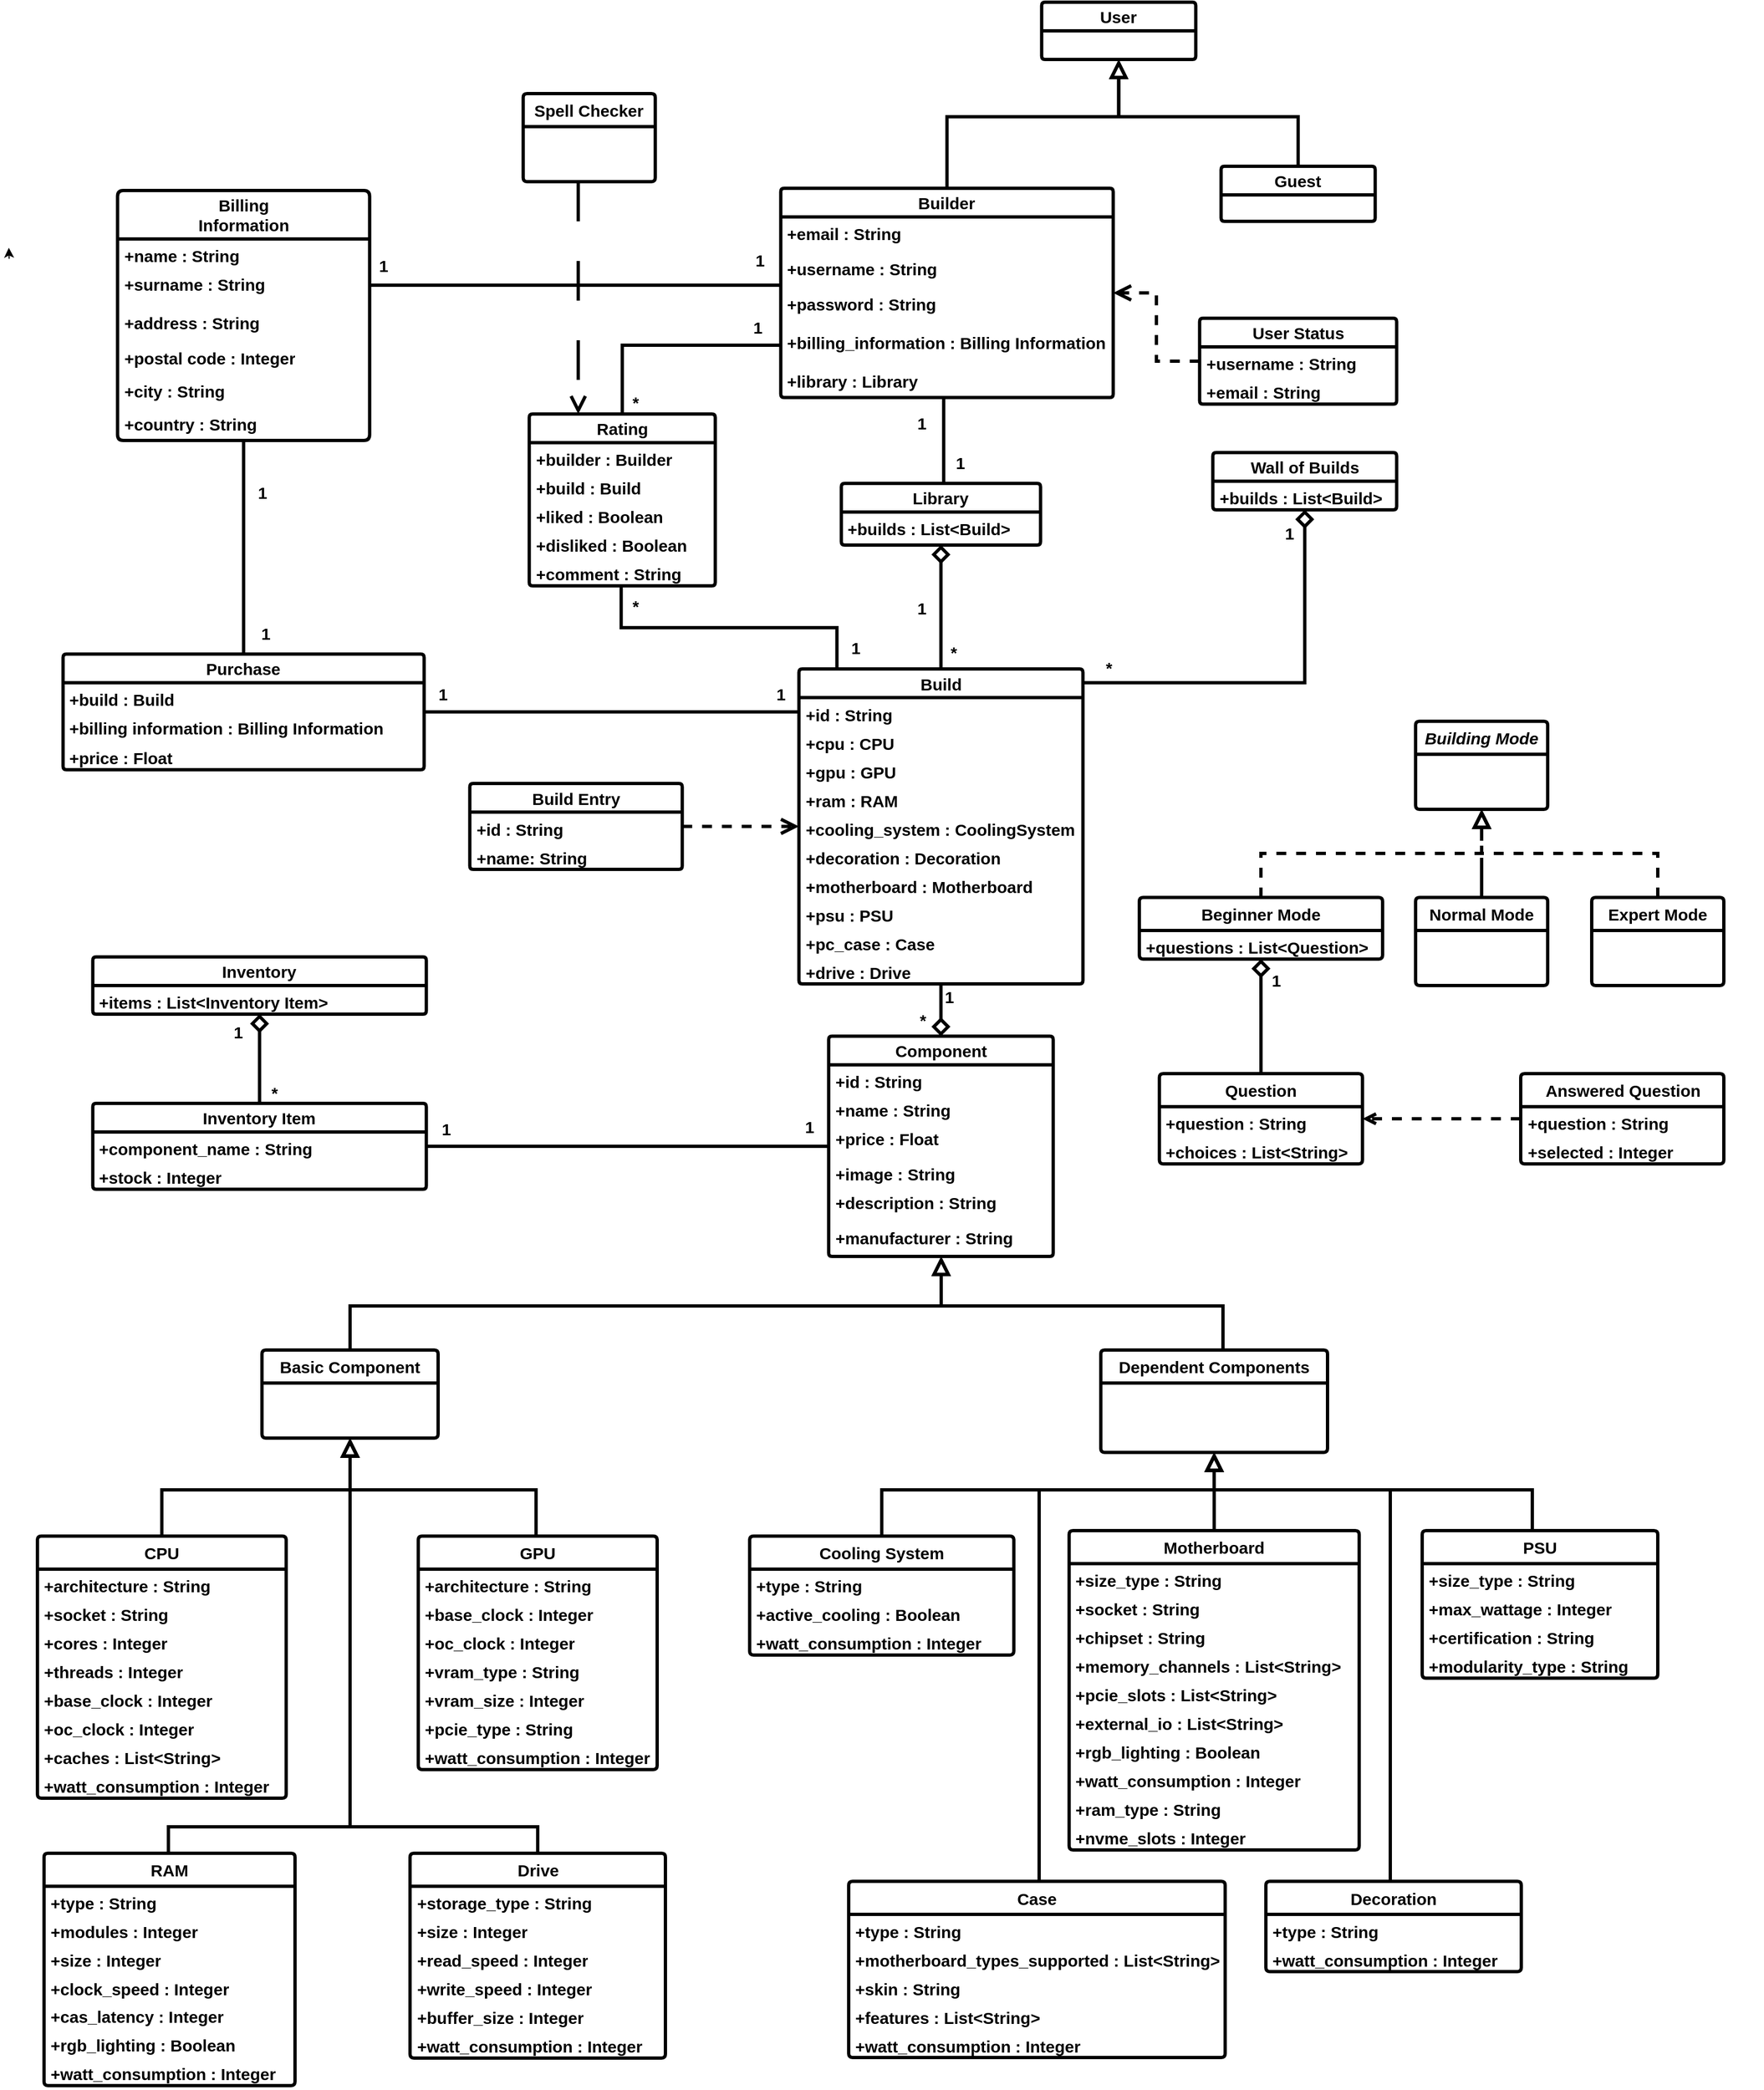 <mxfile version="24.4.13" type="device">
  <diagram id="C5RBs43oDa-KdzZeNtuy" name="Page-1">
    <mxGraphModel dx="6908" dy="1075" grid="0" gridSize="10" guides="1" tooltips="1" connect="1" arrows="1" fold="1" page="1" pageScale="1" pageWidth="1700" pageHeight="2000" background="#ffffff" math="0" shadow="0">
      <root>
        <mxCell id="WIyWlLk6GJQsqaUBKTNV-0" />
        <mxCell id="WIyWlLk6GJQsqaUBKTNV-1" parent="WIyWlLk6GJQsqaUBKTNV-0" />
        <mxCell id="h2Y3JZYVkYN6LVySSPrw-0" style="edgeStyle=orthogonalEdgeStyle;rounded=0;orthogonalLoop=1;jettySize=auto;html=1;exitX=0.5;exitY=0;exitDx=0;exitDy=0;textShadow=0;" parent="WIyWlLk6GJQsqaUBKTNV-1" edge="1">
          <mxGeometry relative="1" as="geometry">
            <mxPoint x="-5063.996" y="257" as="targetPoint" />
            <mxPoint x="-5063.71" y="267.0" as="sourcePoint" />
          </mxGeometry>
        </mxCell>
        <mxCell id="5QwQG5rDsZmuha2iQWHT-11" style="edgeStyle=orthogonalEdgeStyle;rounded=0;orthogonalLoop=1;jettySize=auto;html=1;endArrow=none;endFill=0;strokeWidth=3;strokeColor=#000000;textShadow=0;" parent="WIyWlLk6GJQsqaUBKTNV-1" source="SudFrf4cLflyzT05pDyT-9" target="5QwQG5rDsZmuha2iQWHT-5" edge="1">
          <mxGeometry relative="1" as="geometry">
            <Array as="points">
              <mxPoint x="-4214.71" y="419" />
              <mxPoint x="-4214.71" y="419" />
            </Array>
          </mxGeometry>
        </mxCell>
        <mxCell id="5QwQG5rDsZmuha2iQWHT-14" style="edgeStyle=orthogonalEdgeStyle;rounded=0;orthogonalLoop=1;jettySize=auto;html=1;strokeWidth=3;endArrow=none;endFill=0;strokeColor=#000000;textShadow=0;" parent="WIyWlLk6GJQsqaUBKTNV-1" source="SudFrf4cLflyzT05pDyT-9" target="SudFrf4cLflyzT05pDyT-24" edge="1">
          <mxGeometry relative="1" as="geometry">
            <Array as="points">
              <mxPoint x="-4676.71" y="291" />
              <mxPoint x="-4676.71" y="291" />
            </Array>
          </mxGeometry>
        </mxCell>
        <mxCell id="SudFrf4cLflyzT05pDyT-9" value="Builder" style="swimlane;fontStyle=1;childLayout=stackLayout;horizontal=1;startSize=26;fillColor=none;horizontalStack=0;resizeParent=1;resizeParentMax=0;resizeLast=0;collapsible=1;marginBottom=0;whiteSpace=wrap;html=1;rounded=1;shadow=0;dashed=0;strokeColor=#000000;strokeWidth=3;align=center;verticalAlign=middle;arcSize=4;fontFamily=Helvetica;fontSize=15;fontColor=#000000;labelBorderColor=none;labelBackgroundColor=none;textShadow=0;" parent="WIyWlLk6GJQsqaUBKTNV-1" vertex="1">
          <mxGeometry x="-4362.71" y="203" width="302" height="190" as="geometry">
            <mxRectangle x="-536" y="518" width="73" height="30" as="alternateBounds" />
          </mxGeometry>
        </mxCell>
        <mxCell id="SudFrf4cLflyzT05pDyT-13" value="+email : String" style="text;strokeColor=none;fillColor=none;align=left;verticalAlign=top;spacingLeft=4;spacingRight=4;overflow=hidden;rotatable=0;points=[[0,0.5],[1,0.5]];portConstraint=eastwest;whiteSpace=wrap;html=1;fontFamily=Helvetica;fontSize=15;fontColor=#000000;fontStyle=1;labelBorderColor=none;labelBackgroundColor=none;textShadow=0;" parent="SudFrf4cLflyzT05pDyT-9" vertex="1">
          <mxGeometry y="26" width="302" height="32" as="geometry" />
        </mxCell>
        <mxCell id="5QwQG5rDsZmuha2iQWHT-2" value="+username : String" style="text;strokeColor=none;fillColor=none;align=left;verticalAlign=top;spacingLeft=4;spacingRight=4;overflow=hidden;rotatable=0;points=[[0,0.5],[1,0.5]];portConstraint=eastwest;whiteSpace=wrap;html=1;fontFamily=Helvetica;fontSize=15;fontColor=#000000;fontStyle=1;labelBorderColor=none;labelBackgroundColor=none;textShadow=0;" parent="SudFrf4cLflyzT05pDyT-9" vertex="1">
          <mxGeometry y="58" width="302" height="32" as="geometry" />
        </mxCell>
        <mxCell id="SudFrf4cLflyzT05pDyT-12" value="+password : String" style="text;strokeColor=none;fillColor=none;align=left;verticalAlign=top;spacingLeft=4;spacingRight=4;overflow=hidden;rotatable=0;points=[[0,0.5],[1,0.5]];portConstraint=eastwest;whiteSpace=wrap;html=1;fontFamily=Helvetica;fontSize=15;fontColor=#000000;fontStyle=1;labelBorderColor=none;labelBackgroundColor=none;textShadow=0;" parent="SudFrf4cLflyzT05pDyT-9" vertex="1">
          <mxGeometry y="90" width="302" height="35" as="geometry" />
        </mxCell>
        <mxCell id="SudFrf4cLflyzT05pDyT-14" value="+billing_information : Billing Information" style="text;strokeColor=none;fillColor=none;align=left;verticalAlign=top;spacingLeft=4;spacingRight=4;overflow=hidden;rotatable=0;points=[[0,0.5],[1,0.5]];portConstraint=eastwest;whiteSpace=wrap;html=1;fontFamily=Helvetica;fontSize=15;fontColor=#000000;fontStyle=1;labelBorderColor=none;labelBackgroundColor=none;textShadow=0;" parent="SudFrf4cLflyzT05pDyT-9" vertex="1">
          <mxGeometry y="125" width="302" height="35" as="geometry" />
        </mxCell>
        <mxCell id="SudFrf4cLflyzT05pDyT-15" value="+library : Library" style="text;strokeColor=none;fillColor=none;align=left;verticalAlign=top;spacingLeft=4;spacingRight=4;overflow=hidden;rotatable=0;points=[[0,0.5],[1,0.5]];portConstraint=eastwest;whiteSpace=wrap;html=1;fontFamily=Helvetica;fontSize=15;fontColor=#000000;fontStyle=1;labelBorderColor=none;labelBackgroundColor=none;textShadow=0;" parent="SudFrf4cLflyzT05pDyT-9" vertex="1">
          <mxGeometry y="160" width="302" height="30" as="geometry" />
        </mxCell>
        <mxCell id="SudFrf4cLflyzT05pDyT-16" value="User" style="swimlane;fontStyle=1;childLayout=stackLayout;horizontal=1;startSize=26;fillColor=none;horizontalStack=0;resizeParent=1;resizeParentMax=0;resizeLast=0;collapsible=1;marginBottom=0;whiteSpace=wrap;html=1;rounded=1;shadow=0;dashed=0;strokeColor=#000000;strokeWidth=3;align=center;verticalAlign=middle;arcSize=4;fontFamily=Helvetica;fontSize=15;fontColor=#000000;labelBorderColor=none;labelBackgroundColor=none;textShadow=0;" parent="WIyWlLk6GJQsqaUBKTNV-1" vertex="1">
          <mxGeometry x="-4125.71" y="34" width="140" height="52" as="geometry" />
        </mxCell>
        <mxCell id="SudFrf4cLflyzT05pDyT-20" value="" style="endArrow=block;endSize=10;endFill=0;shadow=0;strokeWidth=3;rounded=0;curved=0;edgeStyle=elbowEdgeStyle;elbow=vertical;textShadow=0;labelBorderColor=none;strokeColor=#000000;fontColor=#000000;labelBackgroundColor=none;fontSize=15;fontStyle=1;exitX=0.5;exitY=0;exitDx=0;exitDy=0;entryX=0.5;entryY=1;entryDx=0;entryDy=0;" parent="WIyWlLk6GJQsqaUBKTNV-1" source="SudFrf4cLflyzT05pDyT-9" target="SudFrf4cLflyzT05pDyT-16" edge="1">
          <mxGeometry width="160" relative="1" as="geometry">
            <mxPoint x="-4087.71" y="142" as="sourcePoint" />
            <mxPoint x="-4167.71" y="62" as="targetPoint" />
            <Array as="points">
              <mxPoint x="-4131.71" y="138" />
            </Array>
          </mxGeometry>
        </mxCell>
        <mxCell id="SudFrf4cLflyzT05pDyT-21" value="Guest" style="swimlane;fontStyle=1;childLayout=stackLayout;horizontal=1;startSize=26;fillColor=none;horizontalStack=0;resizeParent=1;resizeParentMax=0;resizeLast=0;collapsible=1;marginBottom=0;whiteSpace=wrap;html=1;rounded=1;shadow=0;dashed=0;strokeColor=#000000;strokeWidth=3;align=center;verticalAlign=middle;arcSize=4;fontFamily=Helvetica;fontSize=15;fontColor=#000000;labelBorderColor=none;labelBackgroundColor=none;textShadow=0;" parent="WIyWlLk6GJQsqaUBKTNV-1" vertex="1">
          <mxGeometry x="-3962.71" y="183" width="140" height="50" as="geometry" />
        </mxCell>
        <mxCell id="SudFrf4cLflyzT05pDyT-23" value="" style="endArrow=block;endSize=10;endFill=0;shadow=0;strokeWidth=3;rounded=0;curved=0;edgeStyle=elbowEdgeStyle;elbow=vertical;textShadow=0;labelBorderColor=none;strokeColor=#000000;fontColor=#000000;labelBackgroundColor=none;fontSize=15;fontStyle=1;exitX=0.5;exitY=0;exitDx=0;exitDy=0;entryX=0.5;entryY=1;entryDx=0;entryDy=0;" parent="WIyWlLk6GJQsqaUBKTNV-1" source="SudFrf4cLflyzT05pDyT-21" target="SudFrf4cLflyzT05pDyT-16" edge="1">
          <mxGeometry width="160" relative="1" as="geometry">
            <mxPoint x="-4048.71" y="120" as="sourcePoint" />
            <mxPoint x="-4234.71" y="9" as="targetPoint" />
            <Array as="points">
              <mxPoint x="-3962.71" y="138" />
            </Array>
          </mxGeometry>
        </mxCell>
        <mxCell id="5QwQG5rDsZmuha2iQWHT-21" style="edgeStyle=orthogonalEdgeStyle;rounded=0;orthogonalLoop=1;jettySize=auto;html=1;strokeWidth=3;strokeColor=#000000;endArrow=none;endFill=0;endSize=6;textShadow=0;" parent="WIyWlLk6GJQsqaUBKTNV-1" source="SudFrf4cLflyzT05pDyT-24" target="SudFrf4cLflyzT05pDyT-97" edge="1">
          <mxGeometry relative="1" as="geometry" />
        </mxCell>
        <mxCell id="SudFrf4cLflyzT05pDyT-24" value="Billing&lt;div&gt;Information&lt;/div&gt;" style="swimlane;fontStyle=1;childLayout=stackLayout;horizontal=1;startSize=44;fillColor=none;horizontalStack=0;resizeParent=1;resizeParentMax=0;resizeLast=0;collapsible=1;marginBottom=0;whiteSpace=wrap;html=1;rounded=1;shadow=0;dashed=0;strokeColor=#000000;strokeWidth=3;align=center;verticalAlign=middle;arcSize=4;fontFamily=Helvetica;fontSize=15;fontColor=#000000;labelBorderColor=none;labelBackgroundColor=none;textShadow=0;" parent="WIyWlLk6GJQsqaUBKTNV-1" vertex="1">
          <mxGeometry x="-4965.21" y="205" width="229" height="227" as="geometry">
            <mxRectangle x="-536" y="518" width="73" height="30" as="alternateBounds" />
          </mxGeometry>
        </mxCell>
        <mxCell id="SudFrf4cLflyzT05pDyT-26" value="+name : String" style="text;strokeColor=none;fillColor=none;align=left;verticalAlign=top;spacingLeft=4;spacingRight=4;overflow=hidden;rotatable=0;points=[[0,0.5],[1,0.5]];portConstraint=eastwest;whiteSpace=wrap;html=1;fontFamily=Helvetica;fontSize=15;fontColor=#000000;fontStyle=1;labelBorderColor=none;labelBackgroundColor=none;textShadow=0;" parent="SudFrf4cLflyzT05pDyT-24" vertex="1">
          <mxGeometry y="44" width="229" height="26" as="geometry" />
        </mxCell>
        <mxCell id="SudFrf4cLflyzT05pDyT-27" value="+surname : String" style="text;strokeColor=none;fillColor=none;align=left;verticalAlign=top;spacingLeft=4;spacingRight=4;overflow=hidden;rotatable=0;points=[[0,0.5],[1,0.5]];portConstraint=eastwest;whiteSpace=wrap;html=1;fontFamily=Helvetica;fontSize=15;fontColor=#000000;fontStyle=1;labelBorderColor=none;labelBackgroundColor=none;textShadow=0;" parent="SudFrf4cLflyzT05pDyT-24" vertex="1">
          <mxGeometry y="70" width="229" height="35" as="geometry" />
        </mxCell>
        <mxCell id="SudFrf4cLflyzT05pDyT-28" value="+address : String" style="text;strokeColor=none;fillColor=none;align=left;verticalAlign=top;spacingLeft=4;spacingRight=4;overflow=hidden;rotatable=0;points=[[0,0.5],[1,0.5]];portConstraint=eastwest;whiteSpace=wrap;html=1;fontFamily=Helvetica;fontSize=15;fontColor=#000000;fontStyle=1;labelBorderColor=none;labelBackgroundColor=none;textShadow=0;" parent="SudFrf4cLflyzT05pDyT-24" vertex="1">
          <mxGeometry y="105" width="229" height="32" as="geometry" />
        </mxCell>
        <mxCell id="SudFrf4cLflyzT05pDyT-29" value="+postal code : Integer" style="text;strokeColor=none;fillColor=none;align=left;verticalAlign=top;spacingLeft=4;spacingRight=4;overflow=hidden;rotatable=0;points=[[0,0.5],[1,0.5]];portConstraint=eastwest;whiteSpace=wrap;html=1;fontFamily=Helvetica;fontSize=15;fontColor=#000000;fontStyle=1;labelBorderColor=none;labelBackgroundColor=none;textShadow=0;" parent="SudFrf4cLflyzT05pDyT-24" vertex="1">
          <mxGeometry y="137" width="229" height="30" as="geometry" />
        </mxCell>
        <mxCell id="SudFrf4cLflyzT05pDyT-30" value="+city : String" style="text;strokeColor=none;fillColor=none;align=left;verticalAlign=top;spacingLeft=4;spacingRight=4;overflow=hidden;rotatable=0;points=[[0,0.5],[1,0.5]];portConstraint=eastwest;whiteSpace=wrap;html=1;fontFamily=Helvetica;fontSize=15;fontColor=#000000;fontStyle=1;labelBorderColor=none;labelBackgroundColor=none;textShadow=0;" parent="SudFrf4cLflyzT05pDyT-24" vertex="1">
          <mxGeometry y="167" width="229" height="30" as="geometry" />
        </mxCell>
        <mxCell id="SudFrf4cLflyzT05pDyT-31" value="+country : String" style="text;strokeColor=none;fillColor=none;align=left;verticalAlign=top;spacingLeft=4;spacingRight=4;overflow=hidden;rotatable=0;points=[[0,0.5],[1,0.5]];portConstraint=eastwest;whiteSpace=wrap;html=1;fontFamily=Helvetica;fontSize=15;fontColor=#000000;fontStyle=1;labelBorderColor=none;labelBackgroundColor=none;textShadow=0;" parent="SudFrf4cLflyzT05pDyT-24" vertex="1">
          <mxGeometry y="197" width="229" height="30" as="geometry" />
        </mxCell>
        <mxCell id="SudFrf4cLflyzT05pDyT-32" value="&lt;i style=&quot;font-size: 15px;&quot;&gt;Building Mode&lt;/i&gt;" style="swimlane;fontStyle=1;childLayout=stackLayout;horizontal=1;startSize=30;horizontalStack=0;resizeParent=1;resizeParentMax=0;resizeLast=0;collapsible=1;marginBottom=0;whiteSpace=wrap;html=1;textShadow=0;labelBorderColor=none;strokeColor=#000000;fontColor=#000000;labelBackgroundColor=none;fillColor=none;fontSize=15;strokeWidth=3;rounded=1;shadow=0;dashed=0;align=center;verticalAlign=middle;arcSize=4;fontFamily=Helvetica;" parent="WIyWlLk6GJQsqaUBKTNV-1" vertex="1">
          <mxGeometry x="-3786" y="687" width="120" height="80" as="geometry" />
        </mxCell>
        <mxCell id="SudFrf4cLflyzT05pDyT-34" value="Beginner Mode" style="swimlane;fontStyle=1;childLayout=stackLayout;horizontal=1;startSize=30;horizontalStack=0;resizeParent=1;resizeParentMax=0;resizeLast=0;collapsible=1;marginBottom=0;whiteSpace=wrap;html=1;textShadow=0;labelBorderColor=none;strokeColor=#000000;fontColor=#000000;labelBackgroundColor=none;fillColor=none;fontSize=15;strokeWidth=3;rounded=1;shadow=0;dashed=0;align=center;verticalAlign=middle;arcSize=4;fontFamily=Helvetica;" parent="WIyWlLk6GJQsqaUBKTNV-1" vertex="1">
          <mxGeometry x="-4037" y="847" width="221" height="56" as="geometry" />
        </mxCell>
        <mxCell id="oO6vd9l6yAj-1YgE8Lrl-6" value="+questions : List&amp;lt;Question&amp;gt;" style="text;strokeColor=none;fillColor=none;align=left;verticalAlign=top;spacingLeft=4;spacingRight=4;overflow=hidden;rotatable=0;points=[[0,0.5],[1,0.5]];portConstraint=eastwest;whiteSpace=wrap;html=1;fontFamily=Helvetica;fontSize=15;fontColor=#000000;fontStyle=1;labelBorderColor=none;labelBackgroundColor=none;textShadow=0;" parent="SudFrf4cLflyzT05pDyT-34" vertex="1">
          <mxGeometry y="30" width="221" height="26" as="geometry" />
        </mxCell>
        <mxCell id="SudFrf4cLflyzT05pDyT-36" value="Normal Mode" style="swimlane;fontStyle=1;childLayout=stackLayout;horizontal=1;startSize=30;horizontalStack=0;resizeParent=1;resizeParentMax=0;resizeLast=0;collapsible=1;marginBottom=0;whiteSpace=wrap;html=1;textShadow=0;labelBorderColor=none;strokeColor=#000000;fontColor=#000000;labelBackgroundColor=none;fillColor=none;fontSize=15;strokeWidth=3;rounded=1;shadow=0;dashed=0;align=center;verticalAlign=middle;arcSize=4;fontFamily=Helvetica;" parent="WIyWlLk6GJQsqaUBKTNV-1" vertex="1">
          <mxGeometry x="-3786" y="847" width="120" height="80" as="geometry" />
        </mxCell>
        <mxCell id="SudFrf4cLflyzT05pDyT-38" value="Expert Mode" style="swimlane;fontStyle=1;childLayout=stackLayout;horizontal=1;startSize=30;horizontalStack=0;resizeParent=1;resizeParentMax=0;resizeLast=0;collapsible=1;marginBottom=0;whiteSpace=wrap;html=1;textShadow=0;labelBorderColor=none;strokeColor=#000000;fontColor=#000000;labelBackgroundColor=none;fillColor=none;fontSize=15;strokeWidth=3;rounded=1;shadow=0;dashed=0;align=center;verticalAlign=middle;arcSize=4;fontFamily=Helvetica;" parent="WIyWlLk6GJQsqaUBKTNV-1" vertex="1">
          <mxGeometry x="-3626" y="847" width="120" height="80" as="geometry" />
        </mxCell>
        <mxCell id="SudFrf4cLflyzT05pDyT-40" style="edgeStyle=orthogonalEdgeStyle;rounded=0;orthogonalLoop=1;jettySize=auto;html=1;entryX=0.5;entryY=1;entryDx=0;entryDy=0;dashed=1;endArrow=block;endFill=0;endSize=10;textShadow=0;labelBorderColor=none;strokeColor=#000000;fontColor=#000000;labelBackgroundColor=none;strokeWidth=3;fontSize=15;fontStyle=1;exitX=0.5;exitY=0;exitDx=0;exitDy=0;" parent="WIyWlLk6GJQsqaUBKTNV-1" source="SudFrf4cLflyzT05pDyT-38" edge="1">
          <mxGeometry relative="1" as="geometry">
            <Array as="points">
              <mxPoint x="-3566" y="847" />
              <mxPoint x="-3566" y="807" />
              <mxPoint x="-3726" y="807" />
            </Array>
            <mxPoint x="-3566" y="847" as="sourcePoint" />
            <mxPoint x="-3726" y="767" as="targetPoint" />
          </mxGeometry>
        </mxCell>
        <mxCell id="SudFrf4cLflyzT05pDyT-42" style="edgeStyle=orthogonalEdgeStyle;rounded=0;orthogonalLoop=1;jettySize=auto;html=1;entryX=0.5;entryY=1;entryDx=0;entryDy=0;dashed=1;dashPattern=12 12;endArrow=block;endFill=0;endSize=10;textShadow=0;labelBorderColor=none;strokeColor=#000000;fontColor=#000000;labelBackgroundColor=none;strokeWidth=3;fontSize=15;fontStyle=1" parent="WIyWlLk6GJQsqaUBKTNV-1" edge="1">
          <mxGeometry relative="1" as="geometry">
            <mxPoint x="-3726" y="847" as="sourcePoint" />
            <mxPoint x="-3726" y="767" as="targetPoint" />
          </mxGeometry>
        </mxCell>
        <mxCell id="SudFrf4cLflyzT05pDyT-43" style="edgeStyle=orthogonalEdgeStyle;rounded=0;orthogonalLoop=1;jettySize=auto;html=1;entryX=0.5;entryY=1;entryDx=0;entryDy=0;dashed=1;endArrow=block;endFill=0;endSize=10;textShadow=0;labelBorderColor=none;strokeColor=#000000;fontColor=#000000;labelBackgroundColor=none;strokeWidth=3;fontSize=15;fontStyle=1;exitX=0.5;exitY=0;exitDx=0;exitDy=0;" parent="WIyWlLk6GJQsqaUBKTNV-1" source="SudFrf4cLflyzT05pDyT-34" edge="1">
          <mxGeometry relative="1" as="geometry">
            <Array as="points">
              <mxPoint x="-3926" y="807" />
              <mxPoint x="-3726" y="807" />
            </Array>
            <mxPoint x="-3886" y="847" as="sourcePoint" />
            <mxPoint x="-3726" y="767" as="targetPoint" />
          </mxGeometry>
        </mxCell>
        <mxCell id="SudFrf4cLflyzT05pDyT-51" value="Build" style="swimlane;fontStyle=1;childLayout=stackLayout;horizontal=1;startSize=26;fillColor=none;horizontalStack=0;resizeParent=1;resizeParentMax=0;resizeLast=0;collapsible=1;marginBottom=0;whiteSpace=wrap;html=1;rounded=1;shadow=0;dashed=0;strokeColor=#000000;strokeWidth=3;align=center;verticalAlign=middle;arcSize=4;fontFamily=Helvetica;fontSize=15;fontColor=#000000;labelBorderColor=none;labelBackgroundColor=none;textShadow=0;" parent="WIyWlLk6GJQsqaUBKTNV-1" vertex="1">
          <mxGeometry x="-4346.21" y="639.5" width="258" height="286" as="geometry">
            <mxRectangle x="-536" y="518" width="73" height="30" as="alternateBounds" />
          </mxGeometry>
        </mxCell>
        <mxCell id="h6ZwlZqE8ETVZQXi4Kc2-0" value="+id : String" style="text;strokeColor=none;fillColor=none;align=left;verticalAlign=top;spacingLeft=4;spacingRight=4;overflow=hidden;rotatable=0;points=[[0,0.5],[1,0.5]];portConstraint=eastwest;whiteSpace=wrap;html=1;fontFamily=Helvetica;fontSize=15;fontColor=#000000;fontStyle=1;labelBorderColor=none;labelBackgroundColor=none;textShadow=0;" vertex="1" parent="SudFrf4cLflyzT05pDyT-51">
          <mxGeometry y="26" width="258" height="26" as="geometry" />
        </mxCell>
        <mxCell id="KfmZiENBN5u5x_a287lG-17" value="+cpu : CPU" style="text;strokeColor=none;fillColor=none;align=left;verticalAlign=top;spacingLeft=4;spacingRight=4;overflow=hidden;rotatable=0;points=[[0,0.5],[1,0.5]];portConstraint=eastwest;whiteSpace=wrap;html=1;fontFamily=Helvetica;fontSize=15;fontColor=#000000;fontStyle=1;labelBorderColor=none;labelBackgroundColor=none;textShadow=0;" parent="SudFrf4cLflyzT05pDyT-51" vertex="1">
          <mxGeometry y="52" width="258" height="26" as="geometry" />
        </mxCell>
        <mxCell id="KfmZiENBN5u5x_a287lG-18" value="+gpu : GPU" style="text;strokeColor=none;fillColor=none;align=left;verticalAlign=top;spacingLeft=4;spacingRight=4;overflow=hidden;rotatable=0;points=[[0,0.5],[1,0.5]];portConstraint=eastwest;whiteSpace=wrap;html=1;fontFamily=Helvetica;fontSize=15;fontColor=#000000;fontStyle=1;labelBorderColor=none;labelBackgroundColor=none;textShadow=0;" parent="SudFrf4cLflyzT05pDyT-51" vertex="1">
          <mxGeometry y="78" width="258" height="26" as="geometry" />
        </mxCell>
        <mxCell id="KfmZiENBN5u5x_a287lG-19" value="+ram : RAM" style="text;strokeColor=none;fillColor=none;align=left;verticalAlign=top;spacingLeft=4;spacingRight=4;overflow=hidden;rotatable=0;points=[[0,0.5],[1,0.5]];portConstraint=eastwest;whiteSpace=wrap;html=1;fontFamily=Helvetica;fontSize=15;fontColor=#000000;fontStyle=1;labelBorderColor=none;labelBackgroundColor=none;textShadow=0;" parent="SudFrf4cLflyzT05pDyT-51" vertex="1">
          <mxGeometry y="104" width="258" height="26" as="geometry" />
        </mxCell>
        <mxCell id="KfmZiENBN5u5x_a287lG-20" value="+cooling_system : CoolingSystem" style="text;strokeColor=none;fillColor=none;align=left;verticalAlign=top;spacingLeft=4;spacingRight=4;overflow=hidden;rotatable=0;points=[[0,0.5],[1,0.5]];portConstraint=eastwest;whiteSpace=wrap;html=1;fontFamily=Helvetica;fontSize=15;fontColor=#000000;fontStyle=1;labelBorderColor=none;labelBackgroundColor=none;textShadow=0;" parent="SudFrf4cLflyzT05pDyT-51" vertex="1">
          <mxGeometry y="130" width="258" height="26" as="geometry" />
        </mxCell>
        <mxCell id="KfmZiENBN5u5x_a287lG-21" value="+decoration : Decoration" style="text;strokeColor=none;fillColor=none;align=left;verticalAlign=top;spacingLeft=4;spacingRight=4;overflow=hidden;rotatable=0;points=[[0,0.5],[1,0.5]];portConstraint=eastwest;whiteSpace=wrap;html=1;fontFamily=Helvetica;fontSize=15;fontColor=#000000;fontStyle=1;labelBorderColor=none;labelBackgroundColor=none;textShadow=0;" parent="SudFrf4cLflyzT05pDyT-51" vertex="1">
          <mxGeometry y="156" width="258" height="26" as="geometry" />
        </mxCell>
        <mxCell id="KfmZiENBN5u5x_a287lG-22" value="+motherboard : Motherboard" style="text;strokeColor=none;fillColor=none;align=left;verticalAlign=top;spacingLeft=4;spacingRight=4;overflow=hidden;rotatable=0;points=[[0,0.5],[1,0.5]];portConstraint=eastwest;whiteSpace=wrap;html=1;fontFamily=Helvetica;fontSize=15;fontColor=#000000;fontStyle=1;labelBorderColor=none;labelBackgroundColor=none;textShadow=0;" parent="SudFrf4cLflyzT05pDyT-51" vertex="1">
          <mxGeometry y="182" width="258" height="26" as="geometry" />
        </mxCell>
        <mxCell id="KfmZiENBN5u5x_a287lG-23" value="+psu : PSU" style="text;strokeColor=none;fillColor=none;align=left;verticalAlign=top;spacingLeft=4;spacingRight=4;overflow=hidden;rotatable=0;points=[[0,0.5],[1,0.5]];portConstraint=eastwest;whiteSpace=wrap;html=1;fontFamily=Helvetica;fontSize=15;fontColor=#000000;fontStyle=1;labelBorderColor=none;labelBackgroundColor=none;textShadow=0;" parent="SudFrf4cLflyzT05pDyT-51" vertex="1">
          <mxGeometry y="208" width="258" height="26" as="geometry" />
        </mxCell>
        <mxCell id="KfmZiENBN5u5x_a287lG-24" value="+pc_case : Case" style="text;strokeColor=none;fillColor=none;align=left;verticalAlign=top;spacingLeft=4;spacingRight=4;overflow=hidden;rotatable=0;points=[[0,0.5],[1,0.5]];portConstraint=eastwest;whiteSpace=wrap;html=1;fontFamily=Helvetica;fontSize=15;fontColor=#000000;fontStyle=1;labelBorderColor=none;labelBackgroundColor=none;textShadow=0;" parent="SudFrf4cLflyzT05pDyT-51" vertex="1">
          <mxGeometry y="234" width="258" height="26" as="geometry" />
        </mxCell>
        <mxCell id="SudFrf4cLflyzT05pDyT-52" value="+drive : Drive" style="text;strokeColor=none;fillColor=none;align=left;verticalAlign=top;spacingLeft=4;spacingRight=4;overflow=hidden;rotatable=0;points=[[0,0.5],[1,0.5]];portConstraint=eastwest;whiteSpace=wrap;html=1;fontFamily=Helvetica;fontSize=15;fontColor=#000000;fontStyle=1;labelBorderColor=none;labelBackgroundColor=none;textShadow=0;" parent="SudFrf4cLflyzT05pDyT-51" vertex="1">
          <mxGeometry y="260" width="258" height="26" as="geometry" />
        </mxCell>
        <mxCell id="5QwQG5rDsZmuha2iQWHT-34" style="edgeStyle=orthogonalEdgeStyle;rounded=0;orthogonalLoop=1;jettySize=auto;html=1;strokeWidth=3;strokeColor=#000000;endArrow=diamond;endFill=0;endSize=10;textShadow=0;" parent="WIyWlLk6GJQsqaUBKTNV-1" source="SudFrf4cLflyzT05pDyT-51" target="SudFrf4cLflyzT05pDyT-67" edge="1">
          <mxGeometry relative="1" as="geometry">
            <mxPoint x="-4217.21" y="984.5" as="targetPoint" />
            <Array as="points" />
          </mxGeometry>
        </mxCell>
        <mxCell id="SudFrf4cLflyzT05pDyT-67" value="Component" style="swimlane;fontStyle=1;childLayout=stackLayout;horizontal=1;startSize=26;fillColor=none;horizontalStack=0;resizeParent=1;resizeParentMax=0;resizeLast=0;collapsible=1;marginBottom=0;whiteSpace=wrap;html=1;rounded=1;shadow=0;dashed=0;strokeColor=#000000;strokeWidth=3;align=center;verticalAlign=middle;arcSize=4;fontFamily=Helvetica;fontSize=15;fontColor=#000000;labelBorderColor=none;labelBackgroundColor=none;textShadow=0;" parent="WIyWlLk6GJQsqaUBKTNV-1" vertex="1">
          <mxGeometry x="-4319.21" y="973" width="204" height="200" as="geometry">
            <mxRectangle x="-536" y="518" width="73" height="30" as="alternateBounds" />
          </mxGeometry>
        </mxCell>
        <mxCell id="h6ZwlZqE8ETVZQXi4Kc2-2" value="+id : String" style="text;strokeColor=none;fillColor=none;align=left;verticalAlign=top;spacingLeft=4;spacingRight=4;overflow=hidden;rotatable=0;points=[[0,0.5],[1,0.5]];portConstraint=eastwest;whiteSpace=wrap;html=1;fontFamily=Helvetica;fontSize=15;fontColor=#000000;fontStyle=1;labelBorderColor=none;labelBackgroundColor=none;textShadow=0;" vertex="1" parent="SudFrf4cLflyzT05pDyT-67">
          <mxGeometry y="26" width="204" height="26" as="geometry" />
        </mxCell>
        <mxCell id="93_m1jLfWyNL42i5EXpA-67" value="+name : String" style="text;strokeColor=none;fillColor=none;align=left;verticalAlign=top;spacingLeft=4;spacingRight=4;overflow=hidden;rotatable=0;points=[[0,0.5],[1,0.5]];portConstraint=eastwest;whiteSpace=wrap;html=1;fontFamily=Helvetica;fontSize=15;fontColor=#000000;fontStyle=1;labelBorderColor=none;labelBackgroundColor=none;textShadow=0;" parent="SudFrf4cLflyzT05pDyT-67" vertex="1">
          <mxGeometry y="52" width="204" height="26" as="geometry" />
        </mxCell>
        <mxCell id="93_m1jLfWyNL42i5EXpA-71" value="+price : Float" style="text;strokeColor=none;fillColor=none;align=left;verticalAlign=top;spacingLeft=4;spacingRight=4;overflow=hidden;rotatable=0;points=[[0,0.5],[1,0.5]];portConstraint=eastwest;whiteSpace=wrap;html=1;fontFamily=Helvetica;fontSize=15;fontColor=#000000;fontStyle=1;labelBorderColor=none;labelBackgroundColor=none;textShadow=0;" parent="SudFrf4cLflyzT05pDyT-67" vertex="1">
          <mxGeometry y="78" width="204" height="32" as="geometry" />
        </mxCell>
        <mxCell id="SudFrf4cLflyzT05pDyT-69" value="+image : String" style="text;strokeColor=none;fillColor=none;align=left;verticalAlign=top;spacingLeft=4;spacingRight=4;overflow=hidden;rotatable=0;points=[[0,0.5],[1,0.5]];portConstraint=eastwest;whiteSpace=wrap;html=1;fontFamily=Helvetica;fontSize=15;fontColor=#000000;fontStyle=1;labelBorderColor=none;labelBackgroundColor=none;textShadow=0;" parent="SudFrf4cLflyzT05pDyT-67" vertex="1">
          <mxGeometry y="110" width="204" height="26" as="geometry" />
        </mxCell>
        <mxCell id="93_m1jLfWyNL42i5EXpA-66" value="+description : String" style="text;strokeColor=none;fillColor=none;align=left;verticalAlign=top;spacingLeft=4;spacingRight=4;overflow=hidden;rotatable=0;points=[[0,0.5],[1,0.5]];portConstraint=eastwest;whiteSpace=wrap;html=1;fontFamily=Helvetica;fontSize=15;fontColor=#000000;fontStyle=1;labelBorderColor=none;labelBackgroundColor=none;textShadow=0;" parent="SudFrf4cLflyzT05pDyT-67" vertex="1">
          <mxGeometry y="136" width="204" height="32" as="geometry" />
        </mxCell>
        <mxCell id="SudFrf4cLflyzT05pDyT-71" value="+manufacturer : String" style="text;strokeColor=none;fillColor=none;align=left;verticalAlign=top;spacingLeft=4;spacingRight=4;overflow=hidden;rotatable=0;points=[[0,0.5],[1,0.5]];portConstraint=eastwest;whiteSpace=wrap;html=1;fontFamily=Helvetica;fontSize=15;fontColor=#000000;fontStyle=1;labelBorderColor=none;labelBackgroundColor=none;textShadow=0;" parent="SudFrf4cLflyzT05pDyT-67" vertex="1">
          <mxGeometry y="168" width="204" height="32" as="geometry" />
        </mxCell>
        <mxCell id="5QwQG5rDsZmuha2iQWHT-32" style="edgeStyle=orthogonalEdgeStyle;rounded=0;orthogonalLoop=1;jettySize=auto;html=1;endArrow=block;endFill=0;endSize=10;strokeColor=#000000;strokeWidth=3;textShadow=0;" parent="WIyWlLk6GJQsqaUBKTNV-1" source="SudFrf4cLflyzT05pDyT-87" target="5QwQG5rDsZmuha2iQWHT-29" edge="1">
          <mxGeometry relative="1" as="geometry">
            <Array as="points">
              <mxPoint x="-4585" y="1385" />
              <mxPoint x="-4754" y="1385" />
            </Array>
          </mxGeometry>
        </mxCell>
        <mxCell id="SudFrf4cLflyzT05pDyT-87" value="GPU" style="swimlane;fontStyle=1;childLayout=stackLayout;horizontal=1;startSize=30;horizontalStack=0;resizeParent=1;resizeParentMax=0;resizeLast=0;collapsible=1;marginBottom=0;whiteSpace=wrap;html=1;textShadow=0;labelBorderColor=none;strokeColor=#000000;fontColor=#000000;labelBackgroundColor=none;fillColor=none;fontSize=15;strokeWidth=3;rounded=1;shadow=0;dashed=0;align=center;verticalAlign=middle;arcSize=4;fontFamily=Helvetica;" parent="WIyWlLk6GJQsqaUBKTNV-1" vertex="1">
          <mxGeometry x="-4692" y="1427" width="217" height="212" as="geometry" />
        </mxCell>
        <mxCell id="93_m1jLfWyNL42i5EXpA-47" value="+architecture : String" style="text;strokeColor=none;fillColor=none;align=left;verticalAlign=top;spacingLeft=4;spacingRight=4;overflow=hidden;rotatable=0;points=[[0,0.5],[1,0.5]];portConstraint=eastwest;whiteSpace=wrap;html=1;fontFamily=Helvetica;fontSize=15;fontColor=#000000;fontStyle=1;labelBorderColor=none;labelBackgroundColor=none;textShadow=0;" parent="SudFrf4cLflyzT05pDyT-87" vertex="1">
          <mxGeometry y="30" width="217" height="26" as="geometry" />
        </mxCell>
        <mxCell id="93_m1jLfWyNL42i5EXpA-48" value="+base_clock : Integer" style="text;strokeColor=none;fillColor=none;align=left;verticalAlign=top;spacingLeft=4;spacingRight=4;overflow=hidden;rotatable=0;points=[[0,0.5],[1,0.5]];portConstraint=eastwest;whiteSpace=wrap;html=1;fontFamily=Helvetica;fontSize=15;fontColor=#000000;fontStyle=1;labelBorderColor=none;labelBackgroundColor=none;textShadow=0;" parent="SudFrf4cLflyzT05pDyT-87" vertex="1">
          <mxGeometry y="56" width="217" height="26" as="geometry" />
        </mxCell>
        <mxCell id="93_m1jLfWyNL42i5EXpA-49" value="+oc_clock : Integer" style="text;strokeColor=none;fillColor=none;align=left;verticalAlign=top;spacingLeft=4;spacingRight=4;overflow=hidden;rotatable=0;points=[[0,0.5],[1,0.5]];portConstraint=eastwest;whiteSpace=wrap;html=1;fontFamily=Helvetica;fontSize=15;fontColor=#000000;fontStyle=1;labelBorderColor=none;labelBackgroundColor=none;textShadow=0;" parent="SudFrf4cLflyzT05pDyT-87" vertex="1">
          <mxGeometry y="82" width="217" height="26" as="geometry" />
        </mxCell>
        <mxCell id="93_m1jLfWyNL42i5EXpA-39" value="+vram_type : String" style="text;strokeColor=none;fillColor=none;align=left;verticalAlign=top;spacingLeft=4;spacingRight=4;overflow=hidden;rotatable=0;points=[[0,0.5],[1,0.5]];portConstraint=eastwest;whiteSpace=wrap;html=1;fontFamily=Helvetica;fontSize=15;fontColor=#000000;fontStyle=1;labelBorderColor=none;labelBackgroundColor=none;textShadow=0;" parent="SudFrf4cLflyzT05pDyT-87" vertex="1">
          <mxGeometry y="108" width="217" height="26" as="geometry" />
        </mxCell>
        <mxCell id="93_m1jLfWyNL42i5EXpA-51" value="+vram_size : Integer" style="text;strokeColor=none;fillColor=none;align=left;verticalAlign=top;spacingLeft=4;spacingRight=4;overflow=hidden;rotatable=0;points=[[0,0.5],[1,0.5]];portConstraint=eastwest;whiteSpace=wrap;html=1;fontFamily=Helvetica;fontSize=15;fontColor=#000000;fontStyle=1;labelBorderColor=none;labelBackgroundColor=none;textShadow=0;" parent="SudFrf4cLflyzT05pDyT-87" vertex="1">
          <mxGeometry y="134" width="217" height="26" as="geometry" />
        </mxCell>
        <mxCell id="KfmZiENBN5u5x_a287lG-7" value="+pcie_type : String" style="text;strokeColor=none;fillColor=none;align=left;verticalAlign=top;spacingLeft=4;spacingRight=4;overflow=hidden;rotatable=0;points=[[0,0.5],[1,0.5]];portConstraint=eastwest;whiteSpace=wrap;html=1;fontFamily=Helvetica;fontSize=15;fontColor=#000000;fontStyle=1;labelBorderColor=none;labelBackgroundColor=none;textShadow=0;" parent="SudFrf4cLflyzT05pDyT-87" vertex="1">
          <mxGeometry y="160" width="217" height="26" as="geometry" />
        </mxCell>
        <mxCell id="93_m1jLfWyNL42i5EXpA-52" value="+watt_consumption : Integer" style="text;strokeColor=none;fillColor=none;align=left;verticalAlign=top;spacingLeft=4;spacingRight=4;overflow=hidden;rotatable=0;points=[[0,0.5],[1,0.5]];portConstraint=eastwest;whiteSpace=wrap;html=1;fontFamily=Helvetica;fontSize=15;fontColor=#000000;fontStyle=1;labelBorderColor=none;labelBackgroundColor=none;textShadow=0;" parent="SudFrf4cLflyzT05pDyT-87" vertex="1">
          <mxGeometry y="186" width="217" height="26" as="geometry" />
        </mxCell>
        <mxCell id="KfmZiENBN5u5x_a287lG-0" style="edgeStyle=orthogonalEdgeStyle;rounded=0;orthogonalLoop=1;jettySize=auto;html=1;strokeWidth=3;endArrow=block;endFill=0;strokeColor=#000000;endSize=10;" parent="WIyWlLk6GJQsqaUBKTNV-1" source="SudFrf4cLflyzT05pDyT-88" target="5QwQG5rDsZmuha2iQWHT-29" edge="1">
          <mxGeometry relative="1" as="geometry">
            <Array as="points">
              <mxPoint x="-4919" y="1691" />
              <mxPoint x="-4754" y="1691" />
            </Array>
          </mxGeometry>
        </mxCell>
        <mxCell id="SudFrf4cLflyzT05pDyT-88" value="RAM" style="swimlane;fontStyle=1;childLayout=stackLayout;horizontal=1;startSize=30;horizontalStack=0;resizeParent=1;resizeParentMax=0;resizeLast=0;collapsible=1;marginBottom=0;whiteSpace=wrap;html=1;textShadow=0;labelBorderColor=none;strokeColor=#000000;fontColor=#000000;labelBackgroundColor=none;fillColor=none;fontSize=15;strokeWidth=3;rounded=1;shadow=0;dashed=0;align=center;verticalAlign=middle;arcSize=4;fontFamily=Helvetica;" parent="WIyWlLk6GJQsqaUBKTNV-1" vertex="1">
          <mxGeometry x="-5032" y="1715" width="228" height="211" as="geometry" />
        </mxCell>
        <mxCell id="93_m1jLfWyNL42i5EXpA-60" value="+type : String" style="text;strokeColor=none;fillColor=none;align=left;verticalAlign=top;spacingLeft=4;spacingRight=4;overflow=hidden;rotatable=0;points=[[0,0.5],[1,0.5]];portConstraint=eastwest;whiteSpace=wrap;html=1;fontFamily=Helvetica;fontSize=15;fontColor=#000000;fontStyle=1;labelBorderColor=none;labelBackgroundColor=none;textShadow=0;" parent="SudFrf4cLflyzT05pDyT-88" vertex="1">
          <mxGeometry y="30" width="228" height="26" as="geometry" />
        </mxCell>
        <mxCell id="93_m1jLfWyNL42i5EXpA-50" value="+modules : Integer" style="text;strokeColor=none;fillColor=none;align=left;verticalAlign=top;spacingLeft=4;spacingRight=4;overflow=hidden;rotatable=0;points=[[0,0.5],[1,0.5]];portConstraint=eastwest;whiteSpace=wrap;html=1;fontFamily=Helvetica;fontSize=15;fontColor=#000000;fontStyle=1;labelBorderColor=none;labelBackgroundColor=none;textShadow=0;" parent="SudFrf4cLflyzT05pDyT-88" vertex="1">
          <mxGeometry y="56" width="228" height="26" as="geometry" />
        </mxCell>
        <mxCell id="93_m1jLfWyNL42i5EXpA-61" value="+size : Integer" style="text;strokeColor=none;fillColor=none;align=left;verticalAlign=top;spacingLeft=4;spacingRight=4;overflow=hidden;rotatable=0;points=[[0,0.5],[1,0.5]];portConstraint=eastwest;whiteSpace=wrap;html=1;fontFamily=Helvetica;fontSize=15;fontColor=#000000;fontStyle=1;labelBorderColor=none;labelBackgroundColor=none;textShadow=0;" parent="SudFrf4cLflyzT05pDyT-88" vertex="1">
          <mxGeometry y="82" width="228" height="26" as="geometry" />
        </mxCell>
        <mxCell id="93_m1jLfWyNL42i5EXpA-63" value="+clock_speed : Integer" style="text;strokeColor=none;fillColor=none;align=left;verticalAlign=top;spacingLeft=4;spacingRight=4;overflow=hidden;rotatable=0;points=[[0,0.5],[1,0.5]];portConstraint=eastwest;whiteSpace=wrap;html=1;fontFamily=Helvetica;fontSize=15;fontColor=#000000;fontStyle=1;labelBorderColor=none;labelBackgroundColor=none;textShadow=0;" parent="SudFrf4cLflyzT05pDyT-88" vertex="1">
          <mxGeometry y="108" width="228" height="25" as="geometry" />
        </mxCell>
        <mxCell id="93_m1jLfWyNL42i5EXpA-65" value="+cas_latency : Integer" style="text;strokeColor=none;fillColor=none;align=left;verticalAlign=top;spacingLeft=4;spacingRight=4;overflow=hidden;rotatable=0;points=[[0,0.5],[1,0.5]];portConstraint=eastwest;whiteSpace=wrap;html=1;fontFamily=Helvetica;fontSize=15;fontColor=#000000;fontStyle=1;labelBorderColor=none;labelBackgroundColor=none;textShadow=0;" parent="SudFrf4cLflyzT05pDyT-88" vertex="1">
          <mxGeometry y="133" width="228" height="26" as="geometry" />
        </mxCell>
        <mxCell id="93_m1jLfWyNL42i5EXpA-64" value="+rgb_lighting : Boolean" style="text;strokeColor=none;fillColor=none;align=left;verticalAlign=top;spacingLeft=4;spacingRight=4;overflow=hidden;rotatable=0;points=[[0,0.5],[1,0.5]];portConstraint=eastwest;whiteSpace=wrap;html=1;fontFamily=Helvetica;fontSize=15;fontColor=#000000;fontStyle=1;labelBorderColor=none;labelBackgroundColor=none;textShadow=0;" parent="SudFrf4cLflyzT05pDyT-88" vertex="1">
          <mxGeometry y="159" width="228" height="26" as="geometry" />
        </mxCell>
        <mxCell id="KfmZiENBN5u5x_a287lG-2" value="+watt_consumption : Integer" style="text;strokeColor=none;fillColor=none;align=left;verticalAlign=top;spacingLeft=4;spacingRight=4;overflow=hidden;rotatable=0;points=[[0,0.5],[1,0.5]];portConstraint=eastwest;whiteSpace=wrap;html=1;fontFamily=Helvetica;fontSize=15;fontColor=#000000;fontStyle=1;labelBorderColor=none;labelBackgroundColor=none;textShadow=0;" parent="SudFrf4cLflyzT05pDyT-88" vertex="1">
          <mxGeometry y="185" width="228" height="26" as="geometry" />
        </mxCell>
        <mxCell id="5QwQG5rDsZmuha2iQWHT-44" style="edgeStyle=orthogonalEdgeStyle;rounded=0;orthogonalLoop=1;jettySize=auto;html=1;endSize=10;strokeColor=#000000;endArrow=block;endFill=0;strokeWidth=3;textShadow=0;" parent="WIyWlLk6GJQsqaUBKTNV-1" source="SudFrf4cLflyzT05pDyT-89" target="5QwQG5rDsZmuha2iQWHT-35" edge="1">
          <mxGeometry relative="1" as="geometry">
            <Array as="points">
              <mxPoint x="-4128" y="1385" />
              <mxPoint x="-3969" y="1385" />
            </Array>
          </mxGeometry>
        </mxCell>
        <mxCell id="SudFrf4cLflyzT05pDyT-89" value="Case" style="swimlane;fontStyle=1;childLayout=stackLayout;horizontal=1;startSize=30;horizontalStack=0;resizeParent=1;resizeParentMax=0;resizeLast=0;collapsible=1;marginBottom=0;whiteSpace=wrap;html=1;textShadow=0;labelBorderColor=none;strokeColor=#000000;fontColor=#000000;labelBackgroundColor=none;fillColor=none;fontSize=15;strokeWidth=3;rounded=1;shadow=0;dashed=0;align=center;verticalAlign=middle;arcSize=4;fontFamily=Helvetica;" parent="WIyWlLk6GJQsqaUBKTNV-1" vertex="1">
          <mxGeometry x="-4301" y="1740.5" width="342" height="160" as="geometry" />
        </mxCell>
        <mxCell id="93_m1jLfWyNL42i5EXpA-73" value="+type : String" style="text;strokeColor=none;fillColor=none;align=left;verticalAlign=top;spacingLeft=4;spacingRight=4;overflow=hidden;rotatable=0;points=[[0,0.5],[1,0.5]];portConstraint=eastwest;whiteSpace=wrap;html=1;fontFamily=Helvetica;fontSize=15;fontColor=#000000;fontStyle=1;labelBorderColor=none;labelBackgroundColor=none;textShadow=0;" parent="SudFrf4cLflyzT05pDyT-89" vertex="1">
          <mxGeometry y="30" width="342" height="26" as="geometry" />
        </mxCell>
        <mxCell id="93_m1jLfWyNL42i5EXpA-72" value="+motherboard_types_supported : List&amp;lt;String&amp;gt;" style="text;strokeColor=none;fillColor=none;align=left;verticalAlign=top;spacingLeft=4;spacingRight=4;overflow=hidden;rotatable=0;points=[[0,0.5],[1,0.5]];portConstraint=eastwest;whiteSpace=wrap;html=1;fontFamily=Helvetica;fontSize=15;fontColor=#000000;fontStyle=1;labelBorderColor=none;labelBackgroundColor=none;textShadow=0;" parent="SudFrf4cLflyzT05pDyT-89" vertex="1">
          <mxGeometry y="56" width="342" height="26" as="geometry" />
        </mxCell>
        <mxCell id="93_m1jLfWyNL42i5EXpA-78" value="+skin : String" style="text;strokeColor=none;fillColor=none;align=left;verticalAlign=top;spacingLeft=4;spacingRight=4;overflow=hidden;rotatable=0;points=[[0,0.5],[1,0.5]];portConstraint=eastwest;whiteSpace=wrap;html=1;fontFamily=Helvetica;fontSize=15;fontColor=#000000;fontStyle=1;labelBorderColor=none;labelBackgroundColor=none;textShadow=0;" parent="SudFrf4cLflyzT05pDyT-89" vertex="1">
          <mxGeometry y="82" width="342" height="26" as="geometry" />
        </mxCell>
        <mxCell id="KfmZiENBN5u5x_a287lG-12" value="+features : List&amp;lt;String&amp;gt;" style="text;strokeColor=none;fillColor=none;align=left;verticalAlign=top;spacingLeft=4;spacingRight=4;overflow=hidden;rotatable=0;points=[[0,0.5],[1,0.5]];portConstraint=eastwest;whiteSpace=wrap;html=1;fontFamily=Helvetica;fontSize=15;fontColor=#000000;fontStyle=1;labelBorderColor=none;labelBackgroundColor=none;textShadow=0;" parent="SudFrf4cLflyzT05pDyT-89" vertex="1">
          <mxGeometry y="108" width="342" height="26" as="geometry" />
        </mxCell>
        <mxCell id="93_m1jLfWyNL42i5EXpA-77" value="+watt_consumption : Integer" style="text;strokeColor=none;fillColor=none;align=left;verticalAlign=top;spacingLeft=4;spacingRight=4;overflow=hidden;rotatable=0;points=[[0,0.5],[1,0.5]];portConstraint=eastwest;whiteSpace=wrap;html=1;fontFamily=Helvetica;fontSize=15;fontColor=#000000;fontStyle=1;labelBorderColor=none;labelBackgroundColor=none;textShadow=0;" parent="SudFrf4cLflyzT05pDyT-89" vertex="1">
          <mxGeometry y="134" width="342" height="26" as="geometry" />
        </mxCell>
        <mxCell id="5QwQG5rDsZmuha2iQWHT-42" style="edgeStyle=orthogonalEdgeStyle;rounded=0;orthogonalLoop=1;jettySize=auto;html=1;endArrow=block;endFill=0;endSize=10;strokeColor=#000000;strokeWidth=3;textShadow=0;" parent="WIyWlLk6GJQsqaUBKTNV-1" source="SudFrf4cLflyzT05pDyT-90" target="5QwQG5rDsZmuha2iQWHT-35" edge="1">
          <mxGeometry relative="1" as="geometry">
            <Array as="points">
              <mxPoint x="-3680" y="1385" />
              <mxPoint x="-3969" y="1385" />
            </Array>
          </mxGeometry>
        </mxCell>
        <mxCell id="SudFrf4cLflyzT05pDyT-90" value="PSU" style="swimlane;fontStyle=1;childLayout=stackLayout;horizontal=1;startSize=30;horizontalStack=0;resizeParent=1;resizeParentMax=0;resizeLast=0;collapsible=1;marginBottom=0;whiteSpace=wrap;html=1;textShadow=0;labelBorderColor=none;strokeColor=#000000;fontColor=#000000;labelBackgroundColor=none;fillColor=none;fontSize=15;strokeWidth=3;rounded=1;shadow=0;dashed=0;align=center;verticalAlign=middle;arcSize=4;fontFamily=Helvetica;" parent="WIyWlLk6GJQsqaUBKTNV-1" vertex="1">
          <mxGeometry x="-3780" y="1422" width="214" height="134" as="geometry" />
        </mxCell>
        <mxCell id="93_m1jLfWyNL42i5EXpA-84" value="+size_type : String" style="text;strokeColor=none;fillColor=none;align=left;verticalAlign=top;spacingLeft=4;spacingRight=4;overflow=hidden;rotatable=0;points=[[0,0.5],[1,0.5]];portConstraint=eastwest;whiteSpace=wrap;html=1;fontFamily=Helvetica;fontSize=15;fontColor=#000000;fontStyle=1;labelBorderColor=none;labelBackgroundColor=none;textShadow=0;" parent="SudFrf4cLflyzT05pDyT-90" vertex="1">
          <mxGeometry y="30" width="214" height="26" as="geometry" />
        </mxCell>
        <mxCell id="93_m1jLfWyNL42i5EXpA-80" value="+max_wattage : Integer" style="text;strokeColor=none;fillColor=none;align=left;verticalAlign=top;spacingLeft=4;spacingRight=4;overflow=hidden;rotatable=0;points=[[0,0.5],[1,0.5]];portConstraint=eastwest;whiteSpace=wrap;html=1;fontFamily=Helvetica;fontSize=15;fontColor=#000000;fontStyle=1;labelBorderColor=none;labelBackgroundColor=none;textShadow=0;" parent="SudFrf4cLflyzT05pDyT-90" vertex="1">
          <mxGeometry y="56" width="214" height="26" as="geometry" />
        </mxCell>
        <mxCell id="93_m1jLfWyNL42i5EXpA-81" value="+certification : String" style="text;strokeColor=none;fillColor=none;align=left;verticalAlign=top;spacingLeft=4;spacingRight=4;overflow=hidden;rotatable=0;points=[[0,0.5],[1,0.5]];portConstraint=eastwest;whiteSpace=wrap;html=1;fontFamily=Helvetica;fontSize=15;fontColor=#000000;fontStyle=1;labelBorderColor=none;labelBackgroundColor=none;textShadow=0;" parent="SudFrf4cLflyzT05pDyT-90" vertex="1">
          <mxGeometry y="82" width="214" height="26" as="geometry" />
        </mxCell>
        <mxCell id="93_m1jLfWyNL42i5EXpA-82" value="+modularity_type : String" style="text;strokeColor=none;fillColor=none;align=left;verticalAlign=top;spacingLeft=4;spacingRight=4;overflow=hidden;rotatable=0;points=[[0,0.5],[1,0.5]];portConstraint=eastwest;whiteSpace=wrap;html=1;fontFamily=Helvetica;fontSize=15;fontColor=#000000;fontStyle=1;labelBorderColor=none;labelBackgroundColor=none;textShadow=0;" parent="SudFrf4cLflyzT05pDyT-90" vertex="1">
          <mxGeometry y="108" width="214" height="26" as="geometry" />
        </mxCell>
        <mxCell id="5QwQG5rDsZmuha2iQWHT-41" style="edgeStyle=orthogonalEdgeStyle;rounded=0;orthogonalLoop=1;jettySize=auto;html=1;endSize=10;endArrow=block;endFill=0;strokeWidth=3;strokeColor=#000000;textShadow=0;" parent="WIyWlLk6GJQsqaUBKTNV-1" source="SudFrf4cLflyzT05pDyT-91" target="5QwQG5rDsZmuha2iQWHT-35" edge="1">
          <mxGeometry relative="1" as="geometry" />
        </mxCell>
        <mxCell id="SudFrf4cLflyzT05pDyT-91" value="Motherboard" style="swimlane;fontStyle=1;childLayout=stackLayout;horizontal=1;startSize=30;horizontalStack=0;resizeParent=1;resizeParentMax=0;resizeLast=0;collapsible=1;marginBottom=0;whiteSpace=wrap;html=1;textShadow=0;labelBorderColor=none;strokeColor=#000000;fontColor=#000000;labelBackgroundColor=none;fillColor=none;fontSize=15;strokeWidth=3;rounded=1;shadow=0;dashed=0;align=center;verticalAlign=middle;arcSize=4;fontFamily=Helvetica;" parent="WIyWlLk6GJQsqaUBKTNV-1" vertex="1">
          <mxGeometry x="-4100.75" y="1422" width="263.5" height="290" as="geometry" />
        </mxCell>
        <mxCell id="93_m1jLfWyNL42i5EXpA-62" value="+size_type : String" style="text;strokeColor=none;fillColor=none;align=left;verticalAlign=top;spacingLeft=4;spacingRight=4;overflow=hidden;rotatable=0;points=[[0,0.5],[1,0.5]];portConstraint=eastwest;whiteSpace=wrap;html=1;fontFamily=Helvetica;fontSize=15;fontColor=#000000;fontStyle=1;labelBorderColor=none;labelBackgroundColor=none;textShadow=0;" parent="SudFrf4cLflyzT05pDyT-91" vertex="1">
          <mxGeometry y="30" width="263.5" height="26" as="geometry" />
        </mxCell>
        <mxCell id="93_m1jLfWyNL42i5EXpA-87" value="+socket : String" style="text;strokeColor=none;fillColor=none;align=left;verticalAlign=top;spacingLeft=4;spacingRight=4;overflow=hidden;rotatable=0;points=[[0,0.5],[1,0.5]];portConstraint=eastwest;whiteSpace=wrap;html=1;fontFamily=Helvetica;fontSize=15;fontColor=#000000;fontStyle=1;labelBorderColor=none;labelBackgroundColor=none;textShadow=0;" parent="SudFrf4cLflyzT05pDyT-91" vertex="1">
          <mxGeometry y="56" width="263.5" height="26" as="geometry" />
        </mxCell>
        <mxCell id="93_m1jLfWyNL42i5EXpA-88" value="+chipset : String" style="text;strokeColor=none;fillColor=none;align=left;verticalAlign=top;spacingLeft=4;spacingRight=4;overflow=hidden;rotatable=0;points=[[0,0.5],[1,0.5]];portConstraint=eastwest;whiteSpace=wrap;html=1;fontFamily=Helvetica;fontSize=15;fontColor=#000000;fontStyle=1;labelBorderColor=none;labelBackgroundColor=none;textShadow=0;" parent="SudFrf4cLflyzT05pDyT-91" vertex="1">
          <mxGeometry y="82" width="263.5" height="26" as="geometry" />
        </mxCell>
        <mxCell id="93_m1jLfWyNL42i5EXpA-89" value="+memory_channels : List&amp;lt;String&amp;gt;" style="text;strokeColor=none;fillColor=none;align=left;verticalAlign=top;spacingLeft=4;spacingRight=4;overflow=hidden;rotatable=0;points=[[0,0.5],[1,0.5]];portConstraint=eastwest;whiteSpace=wrap;html=1;fontFamily=Helvetica;fontSize=15;fontColor=#000000;fontStyle=1;labelBorderColor=none;labelBackgroundColor=none;textShadow=0;" parent="SudFrf4cLflyzT05pDyT-91" vertex="1">
          <mxGeometry y="108" width="263.5" height="26" as="geometry" />
        </mxCell>
        <mxCell id="93_m1jLfWyNL42i5EXpA-91" value="+pcie_slots : List&amp;lt;String&amp;gt;" style="text;strokeColor=none;fillColor=none;align=left;verticalAlign=top;spacingLeft=4;spacingRight=4;overflow=hidden;rotatable=0;points=[[0,0.5],[1,0.5]];portConstraint=eastwest;whiteSpace=wrap;html=1;fontFamily=Helvetica;fontSize=15;fontColor=#000000;fontStyle=1;labelBorderColor=none;labelBackgroundColor=none;textShadow=0;" parent="SudFrf4cLflyzT05pDyT-91" vertex="1">
          <mxGeometry y="134" width="263.5" height="26" as="geometry" />
        </mxCell>
        <mxCell id="93_m1jLfWyNL42i5EXpA-92" value="+external_io : List&amp;lt;String&amp;gt;" style="text;strokeColor=none;fillColor=none;align=left;verticalAlign=top;spacingLeft=4;spacingRight=4;overflow=hidden;rotatable=0;points=[[0,0.5],[1,0.5]];portConstraint=eastwest;whiteSpace=wrap;html=1;fontFamily=Helvetica;fontSize=15;fontColor=#000000;fontStyle=1;labelBorderColor=none;labelBackgroundColor=none;textShadow=0;" parent="SudFrf4cLflyzT05pDyT-91" vertex="1">
          <mxGeometry y="160" width="263.5" height="26" as="geometry" />
        </mxCell>
        <mxCell id="93_m1jLfWyNL42i5EXpA-97" value="+rgb_lighting : Boolean" style="text;strokeColor=none;fillColor=none;align=left;verticalAlign=top;spacingLeft=4;spacingRight=4;overflow=hidden;rotatable=0;points=[[0,0.5],[1,0.5]];portConstraint=eastwest;whiteSpace=wrap;html=1;fontFamily=Helvetica;fontSize=15;fontColor=#000000;fontStyle=1;labelBorderColor=none;labelBackgroundColor=none;textShadow=0;" parent="SudFrf4cLflyzT05pDyT-91" vertex="1">
          <mxGeometry y="186" width="263.5" height="26" as="geometry" />
        </mxCell>
        <mxCell id="KfmZiENBN5u5x_a287lG-16" value="+watt_consumption : Integer" style="text;strokeColor=none;fillColor=none;align=left;verticalAlign=top;spacingLeft=4;spacingRight=4;overflow=hidden;rotatable=0;points=[[0,0.5],[1,0.5]];portConstraint=eastwest;whiteSpace=wrap;html=1;fontFamily=Helvetica;fontSize=15;fontColor=#000000;fontStyle=1;labelBorderColor=none;labelBackgroundColor=none;textShadow=0;" parent="SudFrf4cLflyzT05pDyT-91" vertex="1">
          <mxGeometry y="212" width="263.5" height="26" as="geometry" />
        </mxCell>
        <mxCell id="KfmZiENBN5u5x_a287lG-26" value="+ram_type : String" style="text;strokeColor=none;fillColor=none;align=left;verticalAlign=top;spacingLeft=4;spacingRight=4;overflow=hidden;rotatable=0;points=[[0,0.5],[1,0.5]];portConstraint=eastwest;whiteSpace=wrap;html=1;fontFamily=Helvetica;fontSize=15;fontColor=#000000;fontStyle=1;labelBorderColor=none;labelBackgroundColor=none;textShadow=0;" parent="SudFrf4cLflyzT05pDyT-91" vertex="1">
          <mxGeometry y="238" width="263.5" height="26" as="geometry" />
        </mxCell>
        <mxCell id="KfmZiENBN5u5x_a287lG-14" value="+nvme_slots : Integer" style="text;strokeColor=none;fillColor=none;align=left;verticalAlign=top;spacingLeft=4;spacingRight=4;overflow=hidden;rotatable=0;points=[[0,0.5],[1,0.5]];portConstraint=eastwest;whiteSpace=wrap;html=1;fontFamily=Helvetica;fontSize=15;fontColor=#000000;fontStyle=1;labelBorderColor=none;labelBackgroundColor=none;textShadow=0;" parent="SudFrf4cLflyzT05pDyT-91" vertex="1">
          <mxGeometry y="264" width="263.5" height="26" as="geometry" />
        </mxCell>
        <mxCell id="KfmZiENBN5u5x_a287lG-1" style="edgeStyle=orthogonalEdgeStyle;rounded=0;orthogonalLoop=1;jettySize=auto;html=1;strokeColor=#000000;strokeWidth=3;endArrow=block;endFill=0;endSize=10;" parent="WIyWlLk6GJQsqaUBKTNV-1" source="SudFrf4cLflyzT05pDyT-92" target="5QwQG5rDsZmuha2iQWHT-35" edge="1">
          <mxGeometry relative="1" as="geometry">
            <Array as="points">
              <mxPoint x="-4271" y="1385" />
              <mxPoint x="-3969" y="1385" />
            </Array>
          </mxGeometry>
        </mxCell>
        <mxCell id="SudFrf4cLflyzT05pDyT-92" value="Cooling System" style="swimlane;fontStyle=1;childLayout=stackLayout;horizontal=1;startSize=30;horizontalStack=0;resizeParent=1;resizeParentMax=0;resizeLast=0;collapsible=1;marginBottom=0;whiteSpace=wrap;html=1;textShadow=0;labelBorderColor=none;strokeColor=#000000;fontColor=#000000;labelBackgroundColor=none;fillColor=none;fontSize=15;strokeWidth=3;rounded=1;shadow=0;dashed=0;align=center;verticalAlign=middle;arcSize=4;fontFamily=Helvetica;" parent="WIyWlLk6GJQsqaUBKTNV-1" vertex="1">
          <mxGeometry x="-4391" y="1427" width="240" height="108" as="geometry" />
        </mxCell>
        <mxCell id="93_m1jLfWyNL42i5EXpA-42" value="+type : String" style="text;strokeColor=none;fillColor=none;align=left;verticalAlign=top;spacingLeft=4;spacingRight=4;overflow=hidden;rotatable=0;points=[[0,0.5],[1,0.5]];portConstraint=eastwest;whiteSpace=wrap;html=1;fontFamily=Helvetica;fontSize=15;fontColor=#000000;fontStyle=1;labelBorderColor=none;labelBackgroundColor=none;textShadow=0;" parent="SudFrf4cLflyzT05pDyT-92" vertex="1">
          <mxGeometry y="30" width="240" height="26" as="geometry" />
        </mxCell>
        <mxCell id="KfmZiENBN5u5x_a287lG-28" value="+active_cooling : Boolean" style="text;strokeColor=none;fillColor=none;align=left;verticalAlign=top;spacingLeft=4;spacingRight=4;overflow=hidden;rotatable=0;points=[[0,0.5],[1,0.5]];portConstraint=eastwest;whiteSpace=wrap;html=1;fontFamily=Helvetica;fontSize=15;fontColor=#000000;fontStyle=1;labelBorderColor=none;labelBackgroundColor=none;textShadow=0;" parent="SudFrf4cLflyzT05pDyT-92" vertex="1">
          <mxGeometry y="56" width="240" height="26" as="geometry" />
        </mxCell>
        <mxCell id="93_m1jLfWyNL42i5EXpA-46" value="+watt_consumption : Integer" style="text;strokeColor=none;fillColor=none;align=left;verticalAlign=top;spacingLeft=4;spacingRight=4;overflow=hidden;rotatable=0;points=[[0,0.5],[1,0.5]];portConstraint=eastwest;whiteSpace=wrap;html=1;fontFamily=Helvetica;fontSize=15;fontColor=#000000;fontStyle=1;labelBorderColor=none;labelBackgroundColor=none;textShadow=0;" parent="SudFrf4cLflyzT05pDyT-92" vertex="1">
          <mxGeometry y="82" width="240" height="26" as="geometry" />
        </mxCell>
        <mxCell id="KfmZiENBN5u5x_a287lG-25" style="edgeStyle=orthogonalEdgeStyle;rounded=0;orthogonalLoop=1;jettySize=auto;html=1;strokeColor=#000000;strokeWidth=3;endArrow=block;endFill=0;endSize=10;" parent="WIyWlLk6GJQsqaUBKTNV-1" source="SudFrf4cLflyzT05pDyT-93" target="5QwQG5rDsZmuha2iQWHT-29" edge="1">
          <mxGeometry relative="1" as="geometry">
            <Array as="points">
              <mxPoint x="-4584" y="1691" />
              <mxPoint x="-4754" y="1691" />
            </Array>
          </mxGeometry>
        </mxCell>
        <mxCell id="SudFrf4cLflyzT05pDyT-93" value="Drive" style="swimlane;fontStyle=1;childLayout=stackLayout;horizontal=1;startSize=30;horizontalStack=0;resizeParent=1;resizeParentMax=0;resizeLast=0;collapsible=1;marginBottom=0;whiteSpace=wrap;html=1;textShadow=0;labelBorderColor=none;strokeColor=#000000;fontColor=#000000;labelBackgroundColor=none;fillColor=none;fontSize=15;strokeWidth=3;rounded=1;shadow=0;dashed=0;align=center;verticalAlign=middle;arcSize=4;fontFamily=Helvetica;" parent="WIyWlLk6GJQsqaUBKTNV-1" vertex="1">
          <mxGeometry x="-4699.5" y="1715" width="232" height="186" as="geometry" />
        </mxCell>
        <mxCell id="93_m1jLfWyNL42i5EXpA-53" value="+storage_type : String" style="text;strokeColor=none;fillColor=none;align=left;verticalAlign=top;spacingLeft=4;spacingRight=4;overflow=hidden;rotatable=0;points=[[0,0.5],[1,0.5]];portConstraint=eastwest;whiteSpace=wrap;html=1;fontFamily=Helvetica;fontSize=15;fontColor=#000000;fontStyle=1;labelBorderColor=none;labelBackgroundColor=none;textShadow=0;" parent="SudFrf4cLflyzT05pDyT-93" vertex="1">
          <mxGeometry y="30" width="232" height="26" as="geometry" />
        </mxCell>
        <mxCell id="93_m1jLfWyNL42i5EXpA-54" value="+size : Integer" style="text;strokeColor=none;fillColor=none;align=left;verticalAlign=top;spacingLeft=4;spacingRight=4;overflow=hidden;rotatable=0;points=[[0,0.5],[1,0.5]];portConstraint=eastwest;whiteSpace=wrap;html=1;fontFamily=Helvetica;fontSize=15;fontColor=#000000;fontStyle=1;labelBorderColor=none;labelBackgroundColor=none;textShadow=0;" parent="SudFrf4cLflyzT05pDyT-93" vertex="1">
          <mxGeometry y="56" width="232" height="26" as="geometry" />
        </mxCell>
        <mxCell id="93_m1jLfWyNL42i5EXpA-55" value="+read_speed : Integer" style="text;strokeColor=none;fillColor=none;align=left;verticalAlign=top;spacingLeft=4;spacingRight=4;overflow=hidden;rotatable=0;points=[[0,0.5],[1,0.5]];portConstraint=eastwest;whiteSpace=wrap;html=1;fontFamily=Helvetica;fontSize=15;fontColor=#000000;fontStyle=1;labelBorderColor=none;labelBackgroundColor=none;textShadow=0;" parent="SudFrf4cLflyzT05pDyT-93" vertex="1">
          <mxGeometry y="82" width="232" height="26" as="geometry" />
        </mxCell>
        <mxCell id="93_m1jLfWyNL42i5EXpA-56" value="+write_speed : Integer" style="text;strokeColor=none;fillColor=none;align=left;verticalAlign=top;spacingLeft=4;spacingRight=4;overflow=hidden;rotatable=0;points=[[0,0.5],[1,0.5]];portConstraint=eastwest;whiteSpace=wrap;html=1;fontFamily=Helvetica;fontSize=15;fontColor=#000000;fontStyle=1;labelBorderColor=none;labelBackgroundColor=none;textShadow=0;" parent="SudFrf4cLflyzT05pDyT-93" vertex="1">
          <mxGeometry y="108" width="232" height="26" as="geometry" />
        </mxCell>
        <mxCell id="93_m1jLfWyNL42i5EXpA-58" value="+buffer_size : Integer" style="text;strokeColor=none;fillColor=none;align=left;verticalAlign=top;spacingLeft=4;spacingRight=4;overflow=hidden;rotatable=0;points=[[0,0.5],[1,0.5]];portConstraint=eastwest;whiteSpace=wrap;html=1;fontFamily=Helvetica;fontSize=15;fontColor=#000000;fontStyle=1;labelBorderColor=none;labelBackgroundColor=none;textShadow=0;" parent="SudFrf4cLflyzT05pDyT-93" vertex="1">
          <mxGeometry y="134" width="232" height="26" as="geometry" />
        </mxCell>
        <mxCell id="KfmZiENBN5u5x_a287lG-13" value="+watt_consumption : Integer" style="text;strokeColor=none;fillColor=none;align=left;verticalAlign=top;spacingLeft=4;spacingRight=4;overflow=hidden;rotatable=0;points=[[0,0.5],[1,0.5]];portConstraint=eastwest;whiteSpace=wrap;html=1;fontFamily=Helvetica;fontSize=15;fontColor=#000000;fontStyle=1;labelBorderColor=none;labelBackgroundColor=none;textShadow=0;" parent="SudFrf4cLflyzT05pDyT-93" vertex="1">
          <mxGeometry y="160" width="232" height="26" as="geometry" />
        </mxCell>
        <mxCell id="5QwQG5rDsZmuha2iQWHT-45" style="edgeStyle=orthogonalEdgeStyle;rounded=0;orthogonalLoop=1;jettySize=auto;html=1;endArrow=block;endFill=0;endSize=10;strokeColor=#000000;strokeWidth=3;textShadow=0;" parent="WIyWlLk6GJQsqaUBKTNV-1" source="SudFrf4cLflyzT05pDyT-94" target="5QwQG5rDsZmuha2iQWHT-35" edge="1">
          <mxGeometry relative="1" as="geometry">
            <Array as="points">
              <mxPoint x="-3809" y="1385" />
              <mxPoint x="-3969" y="1385" />
            </Array>
          </mxGeometry>
        </mxCell>
        <mxCell id="SudFrf4cLflyzT05pDyT-94" value="Decoration" style="swimlane;fontStyle=1;childLayout=stackLayout;horizontal=1;startSize=30;horizontalStack=0;resizeParent=1;resizeParentMax=0;resizeLast=0;collapsible=1;marginBottom=0;whiteSpace=wrap;html=1;textShadow=0;labelBorderColor=none;strokeColor=#000000;fontColor=#000000;labelBackgroundColor=none;fillColor=none;fontSize=15;strokeWidth=3;rounded=1;shadow=0;dashed=0;align=center;verticalAlign=middle;arcSize=4;fontFamily=Helvetica;" parent="WIyWlLk6GJQsqaUBKTNV-1" vertex="1">
          <mxGeometry x="-3922" y="1740.5" width="232" height="82" as="geometry" />
        </mxCell>
        <mxCell id="KfmZiENBN5u5x_a287lG-11" value="+type : String" style="text;strokeColor=none;fillColor=none;align=left;verticalAlign=top;spacingLeft=4;spacingRight=4;overflow=hidden;rotatable=0;points=[[0,0.5],[1,0.5]];portConstraint=eastwest;whiteSpace=wrap;html=1;fontFamily=Helvetica;fontSize=15;fontColor=#000000;fontStyle=1;labelBorderColor=none;labelBackgroundColor=none;textShadow=0;" parent="SudFrf4cLflyzT05pDyT-94" vertex="1">
          <mxGeometry y="30" width="232" height="26" as="geometry" />
        </mxCell>
        <mxCell id="93_m1jLfWyNL42i5EXpA-79" value="+watt_consumption : Integer" style="text;strokeColor=none;fillColor=none;align=left;verticalAlign=top;spacingLeft=4;spacingRight=4;overflow=hidden;rotatable=0;points=[[0,0.5],[1,0.5]];portConstraint=eastwest;whiteSpace=wrap;html=1;fontFamily=Helvetica;fontSize=15;fontColor=#000000;fontStyle=1;labelBorderColor=none;labelBackgroundColor=none;textShadow=0;" parent="SudFrf4cLflyzT05pDyT-94" vertex="1">
          <mxGeometry y="56" width="232" height="26" as="geometry" />
        </mxCell>
        <mxCell id="5QwQG5rDsZmuha2iQWHT-30" style="edgeStyle=orthogonalEdgeStyle;rounded=0;orthogonalLoop=1;jettySize=auto;html=1;strokeWidth=3;strokeColor=#000000;endArrow=block;endFill=0;endSize=10;textShadow=0;" parent="WIyWlLk6GJQsqaUBKTNV-1" source="SudFrf4cLflyzT05pDyT-95" target="5QwQG5rDsZmuha2iQWHT-29" edge="1">
          <mxGeometry relative="1" as="geometry">
            <Array as="points">
              <mxPoint x="-4925" y="1385" />
              <mxPoint x="-4754" y="1385" />
            </Array>
          </mxGeometry>
        </mxCell>
        <mxCell id="SudFrf4cLflyzT05pDyT-95" value="CPU" style="swimlane;fontStyle=1;childLayout=stackLayout;horizontal=1;startSize=30;horizontalStack=0;resizeParent=1;resizeParentMax=0;resizeLast=0;collapsible=1;marginBottom=0;whiteSpace=wrap;html=1;textShadow=0;labelBorderColor=none;strokeColor=#000000;fontColor=#000000;labelBackgroundColor=none;fillColor=none;fontSize=15;strokeWidth=3;rounded=1;shadow=0;dashed=0;align=center;verticalAlign=middle;arcSize=4;fontFamily=Helvetica;" parent="WIyWlLk6GJQsqaUBKTNV-1" vertex="1">
          <mxGeometry x="-5038" y="1427" width="226" height="238" as="geometry" />
        </mxCell>
        <mxCell id="KfmZiENBN5u5x_a287lG-15" value="+architecture : String" style="text;strokeColor=none;fillColor=none;align=left;verticalAlign=top;spacingLeft=4;spacingRight=4;overflow=hidden;rotatable=0;points=[[0,0.5],[1,0.5]];portConstraint=eastwest;whiteSpace=wrap;html=1;fontFamily=Helvetica;fontSize=15;fontColor=#000000;fontStyle=1;labelBorderColor=none;labelBackgroundColor=none;textShadow=0;" parent="SudFrf4cLflyzT05pDyT-95" vertex="1">
          <mxGeometry y="30" width="226" height="26" as="geometry" />
        </mxCell>
        <mxCell id="93_m1jLfWyNL42i5EXpA-26" value="+socket : String" style="text;strokeColor=none;fillColor=none;align=left;verticalAlign=top;spacingLeft=4;spacingRight=4;overflow=hidden;rotatable=0;points=[[0,0.5],[1,0.5]];portConstraint=eastwest;whiteSpace=wrap;html=1;fontFamily=Helvetica;fontSize=15;fontColor=#000000;fontStyle=1;labelBorderColor=none;labelBackgroundColor=none;textShadow=0;" parent="SudFrf4cLflyzT05pDyT-95" vertex="1">
          <mxGeometry y="56" width="226" height="26" as="geometry" />
        </mxCell>
        <mxCell id="93_m1jLfWyNL42i5EXpA-22" value="+cores : Integer" style="text;strokeColor=none;fillColor=none;align=left;verticalAlign=top;spacingLeft=4;spacingRight=4;overflow=hidden;rotatable=0;points=[[0,0.5],[1,0.5]];portConstraint=eastwest;whiteSpace=wrap;html=1;fontFamily=Helvetica;fontSize=15;fontColor=#000000;fontStyle=1;labelBorderColor=none;labelBackgroundColor=none;textShadow=0;" parent="SudFrf4cLflyzT05pDyT-95" vertex="1">
          <mxGeometry y="82" width="226" height="26" as="geometry" />
        </mxCell>
        <mxCell id="93_m1jLfWyNL42i5EXpA-35" value="+threads : Integer" style="text;strokeColor=none;fillColor=none;align=left;verticalAlign=top;spacingLeft=4;spacingRight=4;overflow=hidden;rotatable=0;points=[[0,0.5],[1,0.5]];portConstraint=eastwest;whiteSpace=wrap;html=1;fontFamily=Helvetica;fontSize=15;fontColor=#000000;fontStyle=1;labelBorderColor=none;labelBackgroundColor=none;textShadow=0;" parent="SudFrf4cLflyzT05pDyT-95" vertex="1">
          <mxGeometry y="108" width="226" height="26" as="geometry" />
        </mxCell>
        <mxCell id="93_m1jLfWyNL42i5EXpA-37" value="+base_clock : Integer" style="text;strokeColor=none;fillColor=none;align=left;verticalAlign=top;spacingLeft=4;spacingRight=4;overflow=hidden;rotatable=0;points=[[0,0.5],[1,0.5]];portConstraint=eastwest;whiteSpace=wrap;html=1;fontFamily=Helvetica;fontSize=15;fontColor=#000000;fontStyle=1;labelBorderColor=none;labelBackgroundColor=none;textShadow=0;" parent="SudFrf4cLflyzT05pDyT-95" vertex="1">
          <mxGeometry y="134" width="226" height="26" as="geometry" />
        </mxCell>
        <mxCell id="93_m1jLfWyNL42i5EXpA-57" value="+oc_clock : Integer" style="text;strokeColor=none;fillColor=none;align=left;verticalAlign=top;spacingLeft=4;spacingRight=4;overflow=hidden;rotatable=0;points=[[0,0.5],[1,0.5]];portConstraint=eastwest;whiteSpace=wrap;html=1;fontFamily=Helvetica;fontSize=15;fontColor=#000000;fontStyle=1;labelBorderColor=none;labelBackgroundColor=none;textShadow=0;" parent="SudFrf4cLflyzT05pDyT-95" vertex="1">
          <mxGeometry y="160" width="226" height="26" as="geometry" />
        </mxCell>
        <mxCell id="KfmZiENBN5u5x_a287lG-6" value="+caches : List&amp;lt;String&amp;gt;" style="text;strokeColor=none;fillColor=none;align=left;verticalAlign=top;spacingLeft=4;spacingRight=4;overflow=hidden;rotatable=0;points=[[0,0.5],[1,0.5]];portConstraint=eastwest;whiteSpace=wrap;html=1;fontFamily=Helvetica;fontSize=15;fontColor=#000000;fontStyle=1;labelBorderColor=none;labelBackgroundColor=none;textShadow=0;" parent="SudFrf4cLflyzT05pDyT-95" vertex="1">
          <mxGeometry y="186" width="226" height="26" as="geometry" />
        </mxCell>
        <mxCell id="93_m1jLfWyNL42i5EXpA-68" value="+watt_consumption : Integer" style="text;strokeColor=none;fillColor=none;align=left;verticalAlign=top;spacingLeft=4;spacingRight=4;overflow=hidden;rotatable=0;points=[[0,0.5],[1,0.5]];portConstraint=eastwest;whiteSpace=wrap;html=1;fontFamily=Helvetica;fontSize=15;fontColor=#000000;fontStyle=1;labelBorderColor=none;labelBackgroundColor=none;textShadow=0;" parent="SudFrf4cLflyzT05pDyT-95" vertex="1">
          <mxGeometry y="212" width="226" height="26" as="geometry" />
        </mxCell>
        <mxCell id="93_m1jLfWyNL42i5EXpA-10" style="edgeStyle=orthogonalEdgeStyle;rounded=0;orthogonalLoop=1;jettySize=auto;html=1;endArrow=none;endFill=0;strokeWidth=3;strokeColor=#000000;textShadow=0;" parent="WIyWlLk6GJQsqaUBKTNV-1" source="SudFrf4cLflyzT05pDyT-97" target="SudFrf4cLflyzT05pDyT-51" edge="1">
          <mxGeometry relative="1" as="geometry">
            <Array as="points">
              <mxPoint x="-4517.71" y="678" />
              <mxPoint x="-4517.71" y="678" />
            </Array>
          </mxGeometry>
        </mxCell>
        <mxCell id="SudFrf4cLflyzT05pDyT-97" value="Purchase" style="swimlane;fontStyle=1;childLayout=stackLayout;horizontal=1;startSize=26;fillColor=none;horizontalStack=0;resizeParent=1;resizeParentMax=0;resizeLast=0;collapsible=1;marginBottom=0;whiteSpace=wrap;html=1;rounded=1;shadow=0;dashed=0;strokeColor=#000000;strokeWidth=3;align=center;verticalAlign=middle;arcSize=4;fontFamily=Helvetica;fontSize=15;fontColor=#000000;labelBorderColor=none;labelBackgroundColor=none;textShadow=0;" parent="WIyWlLk6GJQsqaUBKTNV-1" vertex="1">
          <mxGeometry x="-5014.71" y="626" width="328" height="105" as="geometry">
            <mxRectangle x="-536" y="518" width="73" height="30" as="alternateBounds" />
          </mxGeometry>
        </mxCell>
        <mxCell id="SudFrf4cLflyzT05pDyT-98" value="+build : Build" style="text;strokeColor=none;fillColor=none;align=left;verticalAlign=top;spacingLeft=4;spacingRight=4;overflow=hidden;rotatable=0;points=[[0,0.5],[1,0.5]];portConstraint=eastwest;whiteSpace=wrap;html=1;fontFamily=Helvetica;fontSize=15;fontColor=#000000;fontStyle=1;labelBorderColor=none;labelBackgroundColor=none;textShadow=0;" parent="SudFrf4cLflyzT05pDyT-97" vertex="1">
          <mxGeometry y="26" width="328" height="26" as="geometry" />
        </mxCell>
        <mxCell id="SudFrf4cLflyzT05pDyT-99" value="+billing information : Billing Information" style="text;strokeColor=none;fillColor=none;align=left;verticalAlign=top;spacingLeft=4;spacingRight=4;overflow=hidden;rotatable=0;points=[[0,0.5],[1,0.5]];portConstraint=eastwest;whiteSpace=wrap;html=1;fontFamily=Helvetica;fontSize=15;fontColor=#000000;fontStyle=1;labelBorderColor=none;labelBackgroundColor=none;textShadow=0;" parent="SudFrf4cLflyzT05pDyT-97" vertex="1">
          <mxGeometry y="52" width="328" height="27" as="geometry" />
        </mxCell>
        <mxCell id="SudFrf4cLflyzT05pDyT-100" value="+price : Float" style="text;strokeColor=none;fillColor=none;align=left;verticalAlign=top;spacingLeft=4;spacingRight=4;overflow=hidden;rotatable=0;points=[[0,0.5],[1,0.5]];portConstraint=eastwest;whiteSpace=wrap;html=1;fontFamily=Helvetica;fontSize=15;fontColor=#000000;fontStyle=1;labelBorderColor=none;labelBackgroundColor=none;textShadow=0;" parent="SudFrf4cLflyzT05pDyT-97" vertex="1">
          <mxGeometry y="79" width="328" height="26" as="geometry" />
        </mxCell>
        <mxCell id="SudFrf4cLflyzT05pDyT-101" value="1" style="edgeLabel;html=1;align=center;verticalAlign=middle;resizable=0;points=[];fontSize=15;labelBackgroundColor=none;textShadow=0;labelBorderColor=none;fontColor=#000000;fontStyle=1" parent="WIyWlLk6GJQsqaUBKTNV-1" vertex="1" connectable="0">
          <mxGeometry x="-4914.71" y="207.997" as="geometry">
            <mxPoint x="190" y="65" as="offset" />
          </mxGeometry>
        </mxCell>
        <mxCell id="SudFrf4cLflyzT05pDyT-102" value="1" style="edgeLabel;html=1;align=center;verticalAlign=middle;resizable=0;points=[];fontSize=15;labelBackgroundColor=none;textShadow=0;labelBorderColor=none;fontColor=#000000;fontStyle=1" parent="WIyWlLk6GJQsqaUBKTNV-1" vertex="1" connectable="0">
          <mxGeometry x="-4583.71" y="350.997" as="geometry">
            <mxPoint x="348" y="65" as="offset" />
          </mxGeometry>
        </mxCell>
        <mxCell id="5QwQG5rDsZmuha2iQWHT-1" style="edgeStyle=orthogonalEdgeStyle;rounded=0;orthogonalLoop=1;jettySize=auto;html=1;strokeColor=#000000;strokeWidth=3;endArrow=none;endFill=0;startArrow=diamond;startFill=0;startSize=10;textShadow=0;" parent="WIyWlLk6GJQsqaUBKTNV-1" source="SudFrf4cLflyzT05pDyT-106" target="SudFrf4cLflyzT05pDyT-51" edge="1">
          <mxGeometry relative="1" as="geometry">
            <Array as="points">
              <mxPoint x="-3887" y="652" />
            </Array>
          </mxGeometry>
        </mxCell>
        <mxCell id="SudFrf4cLflyzT05pDyT-106" value="Wall of Builds" style="swimlane;fontStyle=1;childLayout=stackLayout;horizontal=1;startSize=26;fillColor=none;horizontalStack=0;resizeParent=1;resizeParentMax=0;resizeLast=0;collapsible=1;marginBottom=0;whiteSpace=wrap;html=1;rounded=1;shadow=0;dashed=0;strokeColor=#000000;strokeWidth=3;align=center;verticalAlign=middle;arcSize=4;fontFamily=Helvetica;fontSize=15;fontColor=#000000;labelBorderColor=none;labelBackgroundColor=none;textShadow=0;" parent="WIyWlLk6GJQsqaUBKTNV-1" vertex="1">
          <mxGeometry x="-3970.21" y="443" width="167" height="52" as="geometry">
            <mxRectangle x="-536" y="518" width="73" height="30" as="alternateBounds" />
          </mxGeometry>
        </mxCell>
        <mxCell id="SudFrf4cLflyzT05pDyT-107" value="+builds : List&amp;lt;Build&amp;gt;" style="text;strokeColor=none;fillColor=none;align=left;verticalAlign=top;spacingLeft=4;spacingRight=4;overflow=hidden;rotatable=0;points=[[0,0.5],[1,0.5]];portConstraint=eastwest;whiteSpace=wrap;html=1;fontFamily=Helvetica;fontSize=15;fontColor=#000000;fontStyle=1;labelBorderColor=none;labelBackgroundColor=none;textShadow=0;" parent="SudFrf4cLflyzT05pDyT-106" vertex="1">
          <mxGeometry y="26" width="167" height="26" as="geometry" />
        </mxCell>
        <mxCell id="SudFrf4cLflyzT05pDyT-110" value="1" style="edgeLabel;html=1;align=center;verticalAlign=middle;resizable=0;points=[];fontSize=15;labelBackgroundColor=none;textShadow=0;labelBorderColor=none;fontColor=#000000;fontStyle=1" parent="WIyWlLk6GJQsqaUBKTNV-1" vertex="1" connectable="0">
          <mxGeometry x="-4458.71" y="71.007" as="geometry">
            <mxPoint x="76" y="197" as="offset" />
          </mxGeometry>
        </mxCell>
        <mxCell id="SudFrf4cLflyzT05pDyT-111" value="*" style="edgeLabel;html=1;align=center;verticalAlign=middle;resizable=0;points=[];fontSize=15;labelBackgroundColor=none;textShadow=0;labelBorderColor=none;fontColor=#000000;fontStyle=1" parent="WIyWlLk6GJQsqaUBKTNV-1" vertex="1" connectable="0">
          <mxGeometry x="-4055.71" y="666.997" as="geometry">
            <mxPoint x="-10" y="-29" as="offset" />
          </mxGeometry>
        </mxCell>
        <mxCell id="7G_LxE-Dx79k5qHvBQP1-17" style="edgeStyle=orthogonalEdgeStyle;rounded=0;orthogonalLoop=1;jettySize=auto;html=1;entryX=0;entryY=0.5;entryDx=0;entryDy=0;endArrow=none;endFill=0;strokeColor=#000000;strokeWidth=3;textShadow=0;" parent="WIyWlLk6GJQsqaUBKTNV-1" source="SudFrf4cLflyzT05pDyT-115" target="SudFrf4cLflyzT05pDyT-14" edge="1">
          <mxGeometry relative="1" as="geometry" />
        </mxCell>
        <mxCell id="5QwQG5rDsZmuha2iQWHT-48" style="edgeStyle=orthogonalEdgeStyle;rounded=0;orthogonalLoop=1;jettySize=auto;html=1;strokeWidth=3;strokeColor=#000000;endArrow=none;endFill=0;textShadow=0;" parent="WIyWlLk6GJQsqaUBKTNV-1" source="SudFrf4cLflyzT05pDyT-115" target="SudFrf4cLflyzT05pDyT-51" edge="1">
          <mxGeometry relative="1" as="geometry">
            <Array as="points">
              <mxPoint x="-4507.71" y="602" />
              <mxPoint x="-4311.71" y="602" />
            </Array>
          </mxGeometry>
        </mxCell>
        <mxCell id="SudFrf4cLflyzT05pDyT-115" value="Rating" style="swimlane;fontStyle=1;childLayout=stackLayout;horizontal=1;startSize=26;fillColor=none;horizontalStack=0;resizeParent=1;resizeParentMax=0;resizeLast=0;collapsible=1;marginBottom=0;whiteSpace=wrap;html=1;rounded=1;shadow=0;dashed=0;strokeColor=#000000;strokeWidth=3;align=center;verticalAlign=middle;arcSize=4;fontFamily=Helvetica;fontSize=15;fontColor=#000000;labelBorderColor=none;labelBackgroundColor=none;textShadow=0;" parent="WIyWlLk6GJQsqaUBKTNV-1" vertex="1">
          <mxGeometry x="-4591.21" y="408" width="169" height="156" as="geometry">
            <mxRectangle x="-536" y="518" width="73" height="30" as="alternateBounds" />
          </mxGeometry>
        </mxCell>
        <mxCell id="SudFrf4cLflyzT05pDyT-116" value="+builder : Builder" style="text;strokeColor=none;fillColor=none;align=left;verticalAlign=top;spacingLeft=4;spacingRight=4;overflow=hidden;rotatable=0;points=[[0,0.5],[1,0.5]];portConstraint=eastwest;whiteSpace=wrap;html=1;fontFamily=Helvetica;fontSize=15;fontColor=#000000;fontStyle=1;labelBorderColor=none;labelBackgroundColor=none;textShadow=0;" parent="SudFrf4cLflyzT05pDyT-115" vertex="1">
          <mxGeometry y="26" width="169" height="26" as="geometry" />
        </mxCell>
        <mxCell id="SudFrf4cLflyzT05pDyT-117" value="+build : Build" style="text;strokeColor=none;fillColor=none;align=left;verticalAlign=top;spacingLeft=4;spacingRight=4;overflow=hidden;rotatable=0;points=[[0,0.5],[1,0.5]];portConstraint=eastwest;whiteSpace=wrap;html=1;fontFamily=Helvetica;fontSize=15;fontColor=#000000;fontStyle=1;labelBorderColor=none;labelBackgroundColor=none;textShadow=0;" parent="SudFrf4cLflyzT05pDyT-115" vertex="1">
          <mxGeometry y="52" width="169" height="26" as="geometry" />
        </mxCell>
        <mxCell id="7G_LxE-Dx79k5qHvBQP1-19" value="+liked : Boolean" style="text;strokeColor=none;fillColor=none;align=left;verticalAlign=top;spacingLeft=4;spacingRight=4;overflow=hidden;rotatable=0;points=[[0,0.5],[1,0.5]];portConstraint=eastwest;whiteSpace=wrap;html=1;fontFamily=Helvetica;fontSize=15;fontColor=#000000;fontStyle=1;labelBorderColor=none;labelBackgroundColor=none;textShadow=0;" parent="SudFrf4cLflyzT05pDyT-115" vertex="1">
          <mxGeometry y="78" width="169" height="26" as="geometry" />
        </mxCell>
        <mxCell id="7G_LxE-Dx79k5qHvBQP1-20" value="+disliked : Boolean" style="text;strokeColor=none;fillColor=none;align=left;verticalAlign=top;spacingLeft=4;spacingRight=4;overflow=hidden;rotatable=0;points=[[0,0.5],[1,0.5]];portConstraint=eastwest;whiteSpace=wrap;html=1;fontFamily=Helvetica;fontSize=15;fontColor=#000000;fontStyle=1;labelBorderColor=none;labelBackgroundColor=none;textShadow=0;" parent="SudFrf4cLflyzT05pDyT-115" vertex="1">
          <mxGeometry y="104" width="169" height="26" as="geometry" />
        </mxCell>
        <mxCell id="SudFrf4cLflyzT05pDyT-118" value="+comment : String" style="text;strokeColor=none;fillColor=none;align=left;verticalAlign=top;spacingLeft=4;spacingRight=4;overflow=hidden;rotatable=0;points=[[0,0.5],[1,0.5]];portConstraint=eastwest;whiteSpace=wrap;html=1;fontFamily=Helvetica;fontSize=15;fontColor=#000000;fontStyle=1;labelBorderColor=none;labelBackgroundColor=none;textShadow=0;" parent="SudFrf4cLflyzT05pDyT-115" vertex="1">
          <mxGeometry y="130" width="169" height="26" as="geometry" />
        </mxCell>
        <mxCell id="SudFrf4cLflyzT05pDyT-121" value="*" style="edgeLabel;html=1;align=center;verticalAlign=middle;resizable=0;points=[];fontSize=15;labelBackgroundColor=none;textShadow=0;labelBorderColor=none;fontColor=#000000;fontStyle=1" parent="WIyWlLk6GJQsqaUBKTNV-1" vertex="1" connectable="0">
          <mxGeometry x="-4060.71" y="1103.997" as="geometry">
            <mxPoint x="-763" y="-80" as="offset" />
          </mxGeometry>
        </mxCell>
        <mxCell id="SudFrf4cLflyzT05pDyT-124" value="*" style="edgeLabel;html=1;align=center;verticalAlign=middle;resizable=0;points=[];fontSize=15;labelBackgroundColor=none;textShadow=0;labelBorderColor=none;fontColor=#000000;fontStyle=1" parent="WIyWlLk6GJQsqaUBKTNV-1" vertex="1" connectable="0">
          <mxGeometry x="-4157.71" y="574.997" as="geometry">
            <mxPoint x="-338" y="-178" as="offset" />
          </mxGeometry>
        </mxCell>
        <mxCell id="93_m1jLfWyNL42i5EXpA-9" style="edgeStyle=orthogonalEdgeStyle;rounded=0;orthogonalLoop=1;jettySize=auto;html=1;endArrow=none;endFill=0;strokeWidth=3;strokeColor=#000000;textShadow=0;" parent="WIyWlLk6GJQsqaUBKTNV-1" source="7G_LxE-Dx79k5qHvBQP1-0" target="SudFrf4cLflyzT05pDyT-67" edge="1">
          <mxGeometry relative="1" as="geometry" />
        </mxCell>
        <mxCell id="7G_LxE-Dx79k5qHvBQP1-0" value="Inventory Item" style="swimlane;fontStyle=1;childLayout=stackLayout;horizontal=1;startSize=26;fillColor=none;horizontalStack=0;resizeParent=1;resizeParentMax=0;resizeLast=0;collapsible=1;marginBottom=0;whiteSpace=wrap;html=1;rounded=1;shadow=0;dashed=0;strokeColor=#000000;strokeWidth=3;align=center;verticalAlign=middle;arcSize=4;fontFamily=Helvetica;fontSize=15;fontColor=#000000;labelBorderColor=none;labelBackgroundColor=none;textShadow=0;" parent="WIyWlLk6GJQsqaUBKTNV-1" vertex="1">
          <mxGeometry x="-4987.71" y="1034" width="303" height="78" as="geometry">
            <mxRectangle x="-536" y="518" width="73" height="30" as="alternateBounds" />
          </mxGeometry>
        </mxCell>
        <mxCell id="7G_LxE-Dx79k5qHvBQP1-1" value="+component_name : String" style="text;strokeColor=none;fillColor=none;align=left;verticalAlign=top;spacingLeft=4;spacingRight=4;overflow=hidden;rotatable=0;points=[[0,0.5],[1,0.5]];portConstraint=eastwest;whiteSpace=wrap;html=1;fontFamily=Helvetica;fontSize=15;fontColor=#000000;fontStyle=1;labelBorderColor=none;labelBackgroundColor=none;textShadow=0;" parent="7G_LxE-Dx79k5qHvBQP1-0" vertex="1">
          <mxGeometry y="26" width="303" height="26" as="geometry" />
        </mxCell>
        <mxCell id="93_m1jLfWyNL42i5EXpA-13" value="+stock : Integer" style="text;strokeColor=none;fillColor=none;align=left;verticalAlign=top;spacingLeft=4;spacingRight=4;overflow=hidden;rotatable=0;points=[[0,0.5],[1,0.5]];portConstraint=eastwest;whiteSpace=wrap;html=1;fontFamily=Helvetica;fontSize=15;fontColor=#000000;fontStyle=1;labelBorderColor=none;labelBackgroundColor=none;textShadow=0;" parent="7G_LxE-Dx79k5qHvBQP1-0" vertex="1">
          <mxGeometry y="52" width="303" height="26" as="geometry" />
        </mxCell>
        <mxCell id="7G_LxE-Dx79k5qHvBQP1-10" value="1" style="edgeLabel;html=1;align=center;verticalAlign=middle;resizable=0;points=[];fontSize=15;labelBackgroundColor=none;textShadow=0;labelBorderColor=none;fontColor=#000000;fontStyle=1" parent="WIyWlLk6GJQsqaUBKTNV-1" vertex="1" connectable="0">
          <mxGeometry x="-4427.71" y="981.997" as="geometry">
            <mxPoint x="90" y="73" as="offset" />
          </mxGeometry>
        </mxCell>
        <mxCell id="93_m1jLfWyNL42i5EXpA-12" value="1" style="edgeLabel;html=1;align=center;verticalAlign=middle;resizable=0;points=[];fontSize=15;labelBackgroundColor=none;textShadow=0;labelBorderColor=none;fontColor=#000000;fontStyle=1" parent="WIyWlLk6GJQsqaUBKTNV-1" vertex="1" connectable="0">
          <mxGeometry x="-4946.71" y="895.997" as="geometry">
            <mxPoint x="90" y="73" as="offset" />
          </mxGeometry>
        </mxCell>
        <mxCell id="93_m1jLfWyNL42i5EXpA-14" value="1" style="edgeLabel;html=1;align=center;verticalAlign=middle;resizable=0;points=[];fontSize=15;labelBackgroundColor=none;textShadow=0;labelBorderColor=none;fontColor=#000000;fontStyle=1" parent="WIyWlLk6GJQsqaUBKTNV-1" vertex="1" connectable="0">
          <mxGeometry x="-4223" y="940.997" as="geometry">
            <mxPoint x="13" y="-4" as="offset" />
          </mxGeometry>
        </mxCell>
        <mxCell id="93_m1jLfWyNL42i5EXpA-18" style="edgeStyle=orthogonalEdgeStyle;rounded=0;orthogonalLoop=1;jettySize=auto;html=1;endArrow=none;endFill=0;strokeWidth=3;strokeColor=#000000;endSize=6;startSize=10;startArrow=diamond;startFill=0;textShadow=0;" parent="WIyWlLk6GJQsqaUBKTNV-1" source="93_m1jLfWyNL42i5EXpA-15" target="7G_LxE-Dx79k5qHvBQP1-0" edge="1">
          <mxGeometry relative="1" as="geometry" />
        </mxCell>
        <mxCell id="93_m1jLfWyNL42i5EXpA-15" value="Inventory" style="swimlane;fontStyle=1;childLayout=stackLayout;horizontal=1;startSize=26;fillColor=none;horizontalStack=0;resizeParent=1;resizeParentMax=0;resizeLast=0;collapsible=1;marginBottom=0;whiteSpace=wrap;html=1;rounded=1;shadow=0;dashed=0;strokeColor=#000000;strokeWidth=3;align=center;verticalAlign=middle;arcSize=4;fontFamily=Helvetica;fontSize=15;fontColor=#000000;labelBorderColor=none;labelBackgroundColor=none;textShadow=0;" parent="WIyWlLk6GJQsqaUBKTNV-1" vertex="1">
          <mxGeometry x="-4987.71" y="901" width="303" height="52" as="geometry">
            <mxRectangle x="-536" y="518" width="73" height="30" as="alternateBounds" />
          </mxGeometry>
        </mxCell>
        <mxCell id="93_m1jLfWyNL42i5EXpA-16" value="+items : List&amp;lt;Inventory Item&amp;gt;" style="text;strokeColor=none;fillColor=none;align=left;verticalAlign=top;spacingLeft=4;spacingRight=4;overflow=hidden;rotatable=0;points=[[0,0.5],[1,0.5]];portConstraint=eastwest;whiteSpace=wrap;html=1;fontFamily=Helvetica;fontSize=15;fontColor=#000000;fontStyle=1;labelBorderColor=none;labelBackgroundColor=none;textShadow=0;" parent="93_m1jLfWyNL42i5EXpA-15" vertex="1">
          <mxGeometry y="26" width="303" height="26" as="geometry" />
        </mxCell>
        <mxCell id="93_m1jLfWyNL42i5EXpA-19" value="1" style="edgeLabel;html=1;align=center;verticalAlign=middle;resizable=0;points=[];fontSize=15;labelBackgroundColor=none;textShadow=0;labelBorderColor=none;fontColor=#000000;fontStyle=1" parent="WIyWlLk6GJQsqaUBKTNV-1" vertex="1" connectable="0">
          <mxGeometry x="-4760.71" y="588.997" as="geometry">
            <mxPoint x="90" y="73" as="offset" />
          </mxGeometry>
        </mxCell>
        <mxCell id="5QwQG5rDsZmuha2iQWHT-3" value="*" style="edgeLabel;html=1;align=center;verticalAlign=middle;resizable=0;points=[];fontSize=15;labelBackgroundColor=none;textShadow=0;labelBorderColor=none;fontColor=#000000;fontStyle=1" parent="WIyWlLk6GJQsqaUBKTNV-1" vertex="1" connectable="0">
          <mxGeometry x="-4467.71" y="560.997" as="geometry">
            <mxPoint x="-28" y="21" as="offset" />
          </mxGeometry>
        </mxCell>
        <mxCell id="5QwQG5rDsZmuha2iQWHT-4" value="1" style="edgeLabel;html=1;align=center;verticalAlign=middle;resizable=0;points=[];fontSize=15;labelBackgroundColor=none;textShadow=0;labelBorderColor=none;fontColor=#000000;fontStyle=1" parent="WIyWlLk6GJQsqaUBKTNV-1" vertex="1" connectable="0">
          <mxGeometry x="-4385.71" y="546.997" as="geometry">
            <mxPoint x="90" y="73" as="offset" />
          </mxGeometry>
        </mxCell>
        <mxCell id="5QwQG5rDsZmuha2iQWHT-12" style="edgeStyle=orthogonalEdgeStyle;rounded=0;orthogonalLoop=1;jettySize=auto;html=1;endArrow=none;endFill=0;strokeColor=#000000;strokeWidth=3;startArrow=diamond;startFill=0;startSize=10;textShadow=0;" parent="WIyWlLk6GJQsqaUBKTNV-1" source="5QwQG5rDsZmuha2iQWHT-5" target="SudFrf4cLflyzT05pDyT-51" edge="1">
          <mxGeometry relative="1" as="geometry">
            <Array as="points">
              <mxPoint x="-4214.71" y="646" />
              <mxPoint x="-4214.71" y="646" />
            </Array>
          </mxGeometry>
        </mxCell>
        <mxCell id="5QwQG5rDsZmuha2iQWHT-5" value="Library" style="swimlane;fontStyle=1;childLayout=stackLayout;horizontal=1;startSize=26;fillColor=none;horizontalStack=0;resizeParent=1;resizeParentMax=0;resizeLast=0;collapsible=1;marginBottom=0;whiteSpace=wrap;html=1;rounded=1;shadow=0;dashed=0;strokeColor=#000000;strokeWidth=3;align=center;verticalAlign=middle;arcSize=4;fontFamily=Helvetica;fontSize=15;fontColor=#000000;labelBorderColor=none;labelBackgroundColor=none;textShadow=0;" parent="WIyWlLk6GJQsqaUBKTNV-1" vertex="1">
          <mxGeometry x="-4307.71" y="471" width="181" height="56" as="geometry" />
        </mxCell>
        <mxCell id="5QwQG5rDsZmuha2iQWHT-7" value="+builds : List&amp;lt;Build&amp;gt;" style="text;strokeColor=none;fillColor=none;align=left;verticalAlign=top;spacingLeft=4;spacingRight=4;overflow=hidden;rotatable=0;points=[[0,0.5],[1,0.5]];portConstraint=eastwest;whiteSpace=wrap;html=1;fontFamily=Helvetica;fontSize=15;fontColor=#000000;fontStyle=1;labelBorderColor=none;labelBackgroundColor=none;textShadow=0;" parent="5QwQG5rDsZmuha2iQWHT-5" vertex="1">
          <mxGeometry y="26" width="181" height="30" as="geometry" />
        </mxCell>
        <mxCell id="5QwQG5rDsZmuha2iQWHT-9" value="1" style="edgeLabel;html=1;align=center;verticalAlign=middle;resizable=0;points=[];fontSize=15;labelBackgroundColor=none;textShadow=0;labelBorderColor=none;fontColor=#000000;fontStyle=1" parent="WIyWlLk6GJQsqaUBKTNV-1" vertex="1" connectable="0">
          <mxGeometry x="-4732.71" y="263.997" as="geometry">
            <mxPoint x="348" y="65" as="offset" />
          </mxGeometry>
        </mxCell>
        <mxCell id="5QwQG5rDsZmuha2iQWHT-10" value="1" style="edgeLabel;html=1;align=center;verticalAlign=middle;resizable=0;points=[];fontSize=15;labelBackgroundColor=none;textShadow=0;labelBorderColor=none;fontColor=#000000;fontStyle=1" parent="WIyWlLk6GJQsqaUBKTNV-1" vertex="1" connectable="0">
          <mxGeometry x="-4548.71" y="386.997" as="geometry">
            <mxPoint x="348" y="65" as="offset" />
          </mxGeometry>
        </mxCell>
        <mxCell id="5QwQG5rDsZmuha2iQWHT-15" value="1" style="edgeLabel;html=1;align=center;verticalAlign=middle;resizable=0;points=[];fontSize=15;labelBackgroundColor=none;textShadow=0;labelBorderColor=none;fontColor=#000000;fontStyle=1" parent="WIyWlLk6GJQsqaUBKTNV-1" vertex="1" connectable="0">
          <mxGeometry x="-4583.71" y="518.997" as="geometry">
            <mxPoint x="348" y="65" as="offset" />
          </mxGeometry>
        </mxCell>
        <mxCell id="5QwQG5rDsZmuha2iQWHT-16" value="1" style="edgeLabel;html=1;align=center;verticalAlign=middle;resizable=0;points=[];fontSize=15;labelBackgroundColor=none;textShadow=0;labelBorderColor=none;fontColor=#000000;fontStyle=1" parent="WIyWlLk6GJQsqaUBKTNV-1" vertex="1" connectable="0">
          <mxGeometry x="-3876" y="518.993" as="geometry">
            <mxPoint x="-25" y="-3" as="offset" />
          </mxGeometry>
        </mxCell>
        <mxCell id="5QwQG5rDsZmuha2iQWHT-17" value="*" style="edgeLabel;html=1;align=center;verticalAlign=middle;resizable=0;points=[];fontSize=15;labelBackgroundColor=none;textShadow=0;labelBorderColor=none;fontColor=#000000;fontStyle=1" parent="WIyWlLk6GJQsqaUBKTNV-1" vertex="1" connectable="0">
          <mxGeometry x="-4196.71" y="617.997" as="geometry">
            <mxPoint x="-10" y="6" as="offset" />
          </mxGeometry>
        </mxCell>
        <mxCell id="5QwQG5rDsZmuha2iQWHT-18" value="1" style="edgeLabel;html=1;align=center;verticalAlign=middle;resizable=0;points=[];fontSize=15;labelBackgroundColor=none;textShadow=0;labelBorderColor=none;fontColor=#000000;fontStyle=1" parent="WIyWlLk6GJQsqaUBKTNV-1" vertex="1" connectable="0">
          <mxGeometry x="-5024.71" y="413.997" as="geometry">
            <mxPoint x="190" y="65" as="offset" />
          </mxGeometry>
        </mxCell>
        <mxCell id="5QwQG5rDsZmuha2iQWHT-20" value="1" style="edgeLabel;html=1;align=center;verticalAlign=middle;resizable=0;points=[];fontSize=15;labelBackgroundColor=none;textShadow=0;labelBorderColor=none;fontColor=#000000;fontStyle=1" parent="WIyWlLk6GJQsqaUBKTNV-1" vertex="1" connectable="0">
          <mxGeometry x="-5021.71" y="541.997" as="geometry">
            <mxPoint x="190" y="65" as="offset" />
          </mxGeometry>
        </mxCell>
        <mxCell id="5QwQG5rDsZmuha2iQWHT-25" style="edgeStyle=orthogonalEdgeStyle;rounded=0;orthogonalLoop=1;jettySize=auto;html=1;endArrow=open;endFill=0;endSize=10;strokeColor=#000000;strokeWidth=3;dashed=1;dashPattern=12 12;textShadow=0;" parent="WIyWlLk6GJQsqaUBKTNV-1" source="5QwQG5rDsZmuha2iQWHT-23" target="SudFrf4cLflyzT05pDyT-115" edge="1">
          <mxGeometry relative="1" as="geometry">
            <Array as="points">
              <mxPoint x="-4546.71" y="250" />
              <mxPoint x="-4546.71" y="250" />
            </Array>
          </mxGeometry>
        </mxCell>
        <mxCell id="5QwQG5rDsZmuha2iQWHT-23" value="Spell Checker" style="swimlane;fontStyle=1;childLayout=stackLayout;horizontal=1;startSize=30;horizontalStack=0;resizeParent=1;resizeParentMax=0;resizeLast=0;collapsible=1;marginBottom=0;whiteSpace=wrap;html=1;textShadow=0;labelBorderColor=none;strokeColor=#000000;fontColor=#000000;labelBackgroundColor=none;fillColor=none;fontSize=15;strokeWidth=3;rounded=1;shadow=0;dashed=0;align=center;verticalAlign=middle;arcSize=4;fontFamily=Helvetica;swimlaneLine=1;" parent="WIyWlLk6GJQsqaUBKTNV-1" vertex="1">
          <mxGeometry x="-4596.71" y="117" width="120" height="80" as="geometry" />
        </mxCell>
        <mxCell id="5QwQG5rDsZmuha2iQWHT-37" style="edgeStyle=orthogonalEdgeStyle;rounded=0;orthogonalLoop=1;jettySize=auto;html=1;endArrow=block;endFill=0;endSize=10;strokeColor=#000000;strokeWidth=3;textShadow=0;" parent="WIyWlLk6GJQsqaUBKTNV-1" source="5QwQG5rDsZmuha2iQWHT-29" target="SudFrf4cLflyzT05pDyT-67" edge="1">
          <mxGeometry relative="1" as="geometry">
            <Array as="points">
              <mxPoint x="-4754" y="1218" />
              <mxPoint x="-4217" y="1218" />
            </Array>
          </mxGeometry>
        </mxCell>
        <mxCell id="5QwQG5rDsZmuha2iQWHT-29" value="Basic Component" style="swimlane;fontStyle=1;childLayout=stackLayout;horizontal=1;startSize=30;horizontalStack=0;resizeParent=1;resizeParentMax=0;resizeLast=0;collapsible=1;marginBottom=0;whiteSpace=wrap;html=1;textShadow=0;labelBorderColor=none;strokeColor=#000000;fontColor=#000000;labelBackgroundColor=none;fillColor=none;fontSize=15;strokeWidth=3;rounded=1;shadow=0;dashed=0;align=center;verticalAlign=middle;arcSize=4;fontFamily=Helvetica;" parent="WIyWlLk6GJQsqaUBKTNV-1" vertex="1">
          <mxGeometry x="-4834" y="1258" width="160" height="80" as="geometry" />
        </mxCell>
        <mxCell id="5QwQG5rDsZmuha2iQWHT-38" style="edgeStyle=orthogonalEdgeStyle;rounded=0;orthogonalLoop=1;jettySize=auto;html=1;strokeWidth=3;endArrow=block;endFill=0;strokeColor=#000000;endSize=10;textShadow=0;" parent="WIyWlLk6GJQsqaUBKTNV-1" source="5QwQG5rDsZmuha2iQWHT-35" target="SudFrf4cLflyzT05pDyT-67" edge="1">
          <mxGeometry relative="1" as="geometry">
            <Array as="points">
              <mxPoint x="-3961" y="1218" />
              <mxPoint x="-4217" y="1218" />
            </Array>
          </mxGeometry>
        </mxCell>
        <mxCell id="5QwQG5rDsZmuha2iQWHT-35" value="Dependent Components" style="swimlane;fontStyle=1;childLayout=stackLayout;horizontal=1;startSize=30;horizontalStack=0;resizeParent=1;resizeParentMax=0;resizeLast=0;collapsible=1;marginBottom=0;whiteSpace=wrap;html=1;textShadow=0;labelBorderColor=none;strokeColor=#000000;fontColor=#000000;labelBackgroundColor=none;fillColor=none;fontSize=15;strokeWidth=3;rounded=1;shadow=0;dashed=0;align=center;verticalAlign=middle;arcSize=4;fontFamily=Helvetica;" parent="WIyWlLk6GJQsqaUBKTNV-1" vertex="1">
          <mxGeometry x="-4072" y="1258" width="206" height="93" as="geometry" />
        </mxCell>
        <mxCell id="5QwQG5rDsZmuha2iQWHT-46" value="*" style="edgeLabel;html=1;align=center;verticalAlign=middle;resizable=0;points=[];fontSize=15;labelBackgroundColor=none;textShadow=0;labelBorderColor=none;fontColor=#000000;fontStyle=1" parent="WIyWlLk6GJQsqaUBKTNV-1" vertex="1" connectable="0">
          <mxGeometry x="-3471" y="1037.997" as="geometry">
            <mxPoint x="-763" y="-80" as="offset" />
          </mxGeometry>
        </mxCell>
        <mxCell id="5QwQG5rDsZmuha2iQWHT-47" value="1" style="edgeLabel;html=1;align=center;verticalAlign=middle;resizable=0;points=[];fontSize=15;labelBackgroundColor=none;textShadow=0;labelBorderColor=none;fontColor=#000000;fontStyle=1" parent="WIyWlLk6GJQsqaUBKTNV-1" vertex="1" connectable="0">
          <mxGeometry x="-4757.71" y="983.997" as="geometry">
            <mxPoint x="90" y="73" as="offset" />
          </mxGeometry>
        </mxCell>
        <mxCell id="oO6vd9l6yAj-1YgE8Lrl-3" style="edgeStyle=orthogonalEdgeStyle;rounded=0;orthogonalLoop=1;jettySize=auto;html=1;endArrow=diamond;endFill=0;endSize=10;strokeWidth=3;strokeColor=#000000;textShadow=0;" parent="WIyWlLk6GJQsqaUBKTNV-1" source="oO6vd9l6yAj-1YgE8Lrl-0" target="SudFrf4cLflyzT05pDyT-34" edge="1">
          <mxGeometry relative="1" as="geometry" />
        </mxCell>
        <mxCell id="oO6vd9l6yAj-1YgE8Lrl-0" value="Question" style="swimlane;fontStyle=1;childLayout=stackLayout;horizontal=1;startSize=30;horizontalStack=0;resizeParent=1;resizeParentMax=0;resizeLast=0;collapsible=1;marginBottom=0;whiteSpace=wrap;html=1;textShadow=0;labelBorderColor=none;strokeColor=#000000;fontColor=#000000;labelBackgroundColor=none;fillColor=none;fontSize=15;strokeWidth=3;rounded=1;shadow=0;dashed=0;align=center;verticalAlign=middle;arcSize=4;fontFamily=Helvetica;" parent="WIyWlLk6GJQsqaUBKTNV-1" vertex="1">
          <mxGeometry x="-4018.75" y="1007" width="184.5" height="82" as="geometry" />
        </mxCell>
        <mxCell id="oO6vd9l6yAj-1YgE8Lrl-7" value="+question : String" style="text;strokeColor=none;fillColor=none;align=left;verticalAlign=top;spacingLeft=4;spacingRight=4;overflow=hidden;rotatable=0;points=[[0,0.5],[1,0.5]];portConstraint=eastwest;whiteSpace=wrap;html=1;fontFamily=Helvetica;fontSize=15;fontColor=#000000;fontStyle=1;labelBorderColor=none;labelBackgroundColor=none;textShadow=0;" parent="oO6vd9l6yAj-1YgE8Lrl-0" vertex="1">
          <mxGeometry y="30" width="184.5" height="26" as="geometry" />
        </mxCell>
        <mxCell id="oO6vd9l6yAj-1YgE8Lrl-8" value="+choices : List&amp;lt;String&amp;gt;" style="text;strokeColor=none;fillColor=none;align=left;verticalAlign=top;spacingLeft=4;spacingRight=4;overflow=hidden;rotatable=0;points=[[0,0.5],[1,0.5]];portConstraint=eastwest;whiteSpace=wrap;html=1;fontFamily=Helvetica;fontSize=15;fontColor=#000000;fontStyle=1;labelBorderColor=none;labelBackgroundColor=none;textShadow=0;" parent="oO6vd9l6yAj-1YgE8Lrl-0" vertex="1">
          <mxGeometry y="56" width="184.5" height="26" as="geometry" />
        </mxCell>
        <mxCell id="oO6vd9l6yAj-1YgE8Lrl-4" value="1" style="edgeLabel;html=1;align=center;verticalAlign=middle;resizable=0;points=[];fontSize=15;labelBackgroundColor=none;textShadow=0;labelBorderColor=none;fontColor=#000000;fontStyle=1" parent="WIyWlLk6GJQsqaUBKTNV-1" vertex="1" connectable="0">
          <mxGeometry x="-4003" y="848.997" as="geometry">
            <mxPoint x="90" y="73" as="offset" />
          </mxGeometry>
        </mxCell>
        <mxCell id="KfmZiENBN5u5x_a287lG-33" style="edgeStyle=orthogonalEdgeStyle;rounded=0;orthogonalLoop=1;jettySize=auto;html=1;strokeColor=#000000;strokeWidth=3;dashed=1;endArrow=open;endFill=0;fontStyle=0" parent="WIyWlLk6GJQsqaUBKTNV-1" source="KfmZiENBN5u5x_a287lG-29" target="oO6vd9l6yAj-1YgE8Lrl-0" edge="1">
          <mxGeometry relative="1" as="geometry" />
        </mxCell>
        <mxCell id="KfmZiENBN5u5x_a287lG-29" value="Answered&amp;nbsp;&lt;span style=&quot;background-color: initial;&quot;&gt;Question&lt;/span&gt;" style="swimlane;fontStyle=1;childLayout=stackLayout;horizontal=1;startSize=30;horizontalStack=0;resizeParent=1;resizeParentMax=0;resizeLast=0;collapsible=1;marginBottom=0;whiteSpace=wrap;html=1;textShadow=0;labelBorderColor=none;strokeColor=#000000;fontColor=#000000;labelBackgroundColor=none;fillColor=none;fontSize=15;strokeWidth=3;rounded=1;shadow=0;dashed=0;align=center;verticalAlign=middle;arcSize=4;fontFamily=Helvetica;" parent="WIyWlLk6GJQsqaUBKTNV-1" vertex="1">
          <mxGeometry x="-3690.5" y="1007" width="184.5" height="82" as="geometry" />
        </mxCell>
        <mxCell id="KfmZiENBN5u5x_a287lG-30" value="+question : String" style="text;strokeColor=none;fillColor=none;align=left;verticalAlign=top;spacingLeft=4;spacingRight=4;overflow=hidden;rotatable=0;points=[[0,0.5],[1,0.5]];portConstraint=eastwest;whiteSpace=wrap;html=1;fontFamily=Helvetica;fontSize=15;fontColor=#000000;fontStyle=1;labelBorderColor=none;labelBackgroundColor=none;textShadow=0;" parent="KfmZiENBN5u5x_a287lG-29" vertex="1">
          <mxGeometry y="30" width="184.5" height="26" as="geometry" />
        </mxCell>
        <mxCell id="KfmZiENBN5u5x_a287lG-31" value="+selected : Integer" style="text;strokeColor=none;fillColor=none;align=left;verticalAlign=top;spacingLeft=4;spacingRight=4;overflow=hidden;rotatable=0;points=[[0,0.5],[1,0.5]];portConstraint=eastwest;whiteSpace=wrap;html=1;fontFamily=Helvetica;fontSize=15;fontColor=#000000;fontStyle=1;labelBorderColor=none;labelBackgroundColor=none;textShadow=0;" parent="KfmZiENBN5u5x_a287lG-29" vertex="1">
          <mxGeometry y="56" width="184.5" height="26" as="geometry" />
        </mxCell>
        <mxCell id="KfmZiENBN5u5x_a287lG-34" value="1" style="edgeLabel;html=1;align=center;verticalAlign=middle;resizable=0;points=[];fontSize=15;labelBackgroundColor=none;textShadow=0;labelBorderColor=none;fontColor=#000000;fontStyle=1" parent="WIyWlLk6GJQsqaUBKTNV-1" vertex="1" connectable="0">
          <mxGeometry x="-4453.71" y="588.997" as="geometry">
            <mxPoint x="90" y="73" as="offset" />
          </mxGeometry>
        </mxCell>
        <mxCell id="KfmZiENBN5u5x_a287lG-37" style="edgeStyle=orthogonalEdgeStyle;rounded=0;orthogonalLoop=1;jettySize=auto;html=1;strokeWidth=3;strokeColor=#000000;endArrow=open;endFill=0;endSize=10;dashed=1;" parent="WIyWlLk6GJQsqaUBKTNV-1" source="KfmZiENBN5u5x_a287lG-35" target="SudFrf4cLflyzT05pDyT-9" edge="1">
          <mxGeometry relative="1" as="geometry" />
        </mxCell>
        <mxCell id="KfmZiENBN5u5x_a287lG-35" value="User Status" style="swimlane;fontStyle=1;childLayout=stackLayout;horizontal=1;startSize=26;fillColor=none;horizontalStack=0;resizeParent=1;resizeParentMax=0;resizeLast=0;collapsible=1;marginBottom=0;whiteSpace=wrap;html=1;rounded=1;shadow=0;dashed=0;strokeColor=#000000;strokeWidth=3;align=center;verticalAlign=middle;arcSize=4;fontFamily=Helvetica;fontSize=15;fontColor=#000000;labelBorderColor=none;labelBackgroundColor=none;textShadow=0;" parent="WIyWlLk6GJQsqaUBKTNV-1" vertex="1">
          <mxGeometry x="-3982.21" y="321" width="179" height="78" as="geometry" />
        </mxCell>
        <mxCell id="KfmZiENBN5u5x_a287lG-36" value="+username : String" style="text;strokeColor=none;fillColor=none;align=left;verticalAlign=top;spacingLeft=4;spacingRight=4;overflow=hidden;rotatable=0;points=[[0,0.5],[1,0.5]];portConstraint=eastwest;whiteSpace=wrap;html=1;fontFamily=Helvetica;fontSize=15;fontColor=#000000;fontStyle=1;labelBorderColor=none;labelBackgroundColor=none;textShadow=0;" parent="KfmZiENBN5u5x_a287lG-35" vertex="1">
          <mxGeometry y="26" width="179" height="26" as="geometry" />
        </mxCell>
        <mxCell id="KfmZiENBN5u5x_a287lG-38" value="+email : String" style="text;strokeColor=none;fillColor=none;align=left;verticalAlign=top;spacingLeft=4;spacingRight=4;overflow=hidden;rotatable=0;points=[[0,0.5],[1,0.5]];portConstraint=eastwest;whiteSpace=wrap;html=1;fontFamily=Helvetica;fontSize=15;fontColor=#000000;fontStyle=1;labelBorderColor=none;labelBackgroundColor=none;textShadow=0;" parent="KfmZiENBN5u5x_a287lG-35" vertex="1">
          <mxGeometry y="52" width="179" height="26" as="geometry" />
        </mxCell>
        <mxCell id="h6ZwlZqE8ETVZQXi4Kc2-6" style="edgeStyle=orthogonalEdgeStyle;rounded=0;orthogonalLoop=1;jettySize=auto;html=1;dashed=1;strokeWidth=3;endArrow=open;endFill=0;endSize=10;strokeColor=#000000;" edge="1" parent="WIyWlLk6GJQsqaUBKTNV-1" source="h6ZwlZqE8ETVZQXi4Kc2-3" target="SudFrf4cLflyzT05pDyT-51">
          <mxGeometry relative="1" as="geometry" />
        </mxCell>
        <mxCell id="h6ZwlZqE8ETVZQXi4Kc2-3" value="Build Entry" style="swimlane;fontStyle=1;childLayout=stackLayout;horizontal=1;startSize=26;fillColor=none;horizontalStack=0;resizeParent=1;resizeParentMax=0;resizeLast=0;collapsible=1;marginBottom=0;whiteSpace=wrap;html=1;rounded=1;shadow=0;dashed=0;strokeColor=#000000;strokeWidth=3;align=center;verticalAlign=middle;arcSize=4;fontFamily=Helvetica;fontSize=15;fontColor=#000000;labelBorderColor=none;labelBackgroundColor=none;textShadow=0;" vertex="1" parent="WIyWlLk6GJQsqaUBKTNV-1">
          <mxGeometry x="-4645.21" y="743.5" width="193" height="78" as="geometry">
            <mxRectangle x="-536" y="518" width="73" height="30" as="alternateBounds" />
          </mxGeometry>
        </mxCell>
        <mxCell id="h6ZwlZqE8ETVZQXi4Kc2-4" value="+id : String" style="text;strokeColor=none;fillColor=none;align=left;verticalAlign=top;spacingLeft=4;spacingRight=4;overflow=hidden;rotatable=0;points=[[0,0.5],[1,0.5]];portConstraint=eastwest;whiteSpace=wrap;html=1;fontFamily=Helvetica;fontSize=15;fontColor=#000000;fontStyle=1;labelBorderColor=none;labelBackgroundColor=none;textShadow=0;" vertex="1" parent="h6ZwlZqE8ETVZQXi4Kc2-3">
          <mxGeometry y="26" width="193" height="26" as="geometry" />
        </mxCell>
        <mxCell id="h6ZwlZqE8ETVZQXi4Kc2-5" value="+name: String" style="text;strokeColor=none;fillColor=none;align=left;verticalAlign=top;spacingLeft=4;spacingRight=4;overflow=hidden;rotatable=0;points=[[0,0.5],[1,0.5]];portConstraint=eastwest;whiteSpace=wrap;html=1;fontFamily=Helvetica;fontSize=15;fontColor=#000000;fontStyle=1;labelBorderColor=none;labelBackgroundColor=none;textShadow=0;" vertex="1" parent="h6ZwlZqE8ETVZQXi4Kc2-3">
          <mxGeometry y="52" width="193" height="26" as="geometry" />
        </mxCell>
      </root>
    </mxGraphModel>
  </diagram>
</mxfile>
